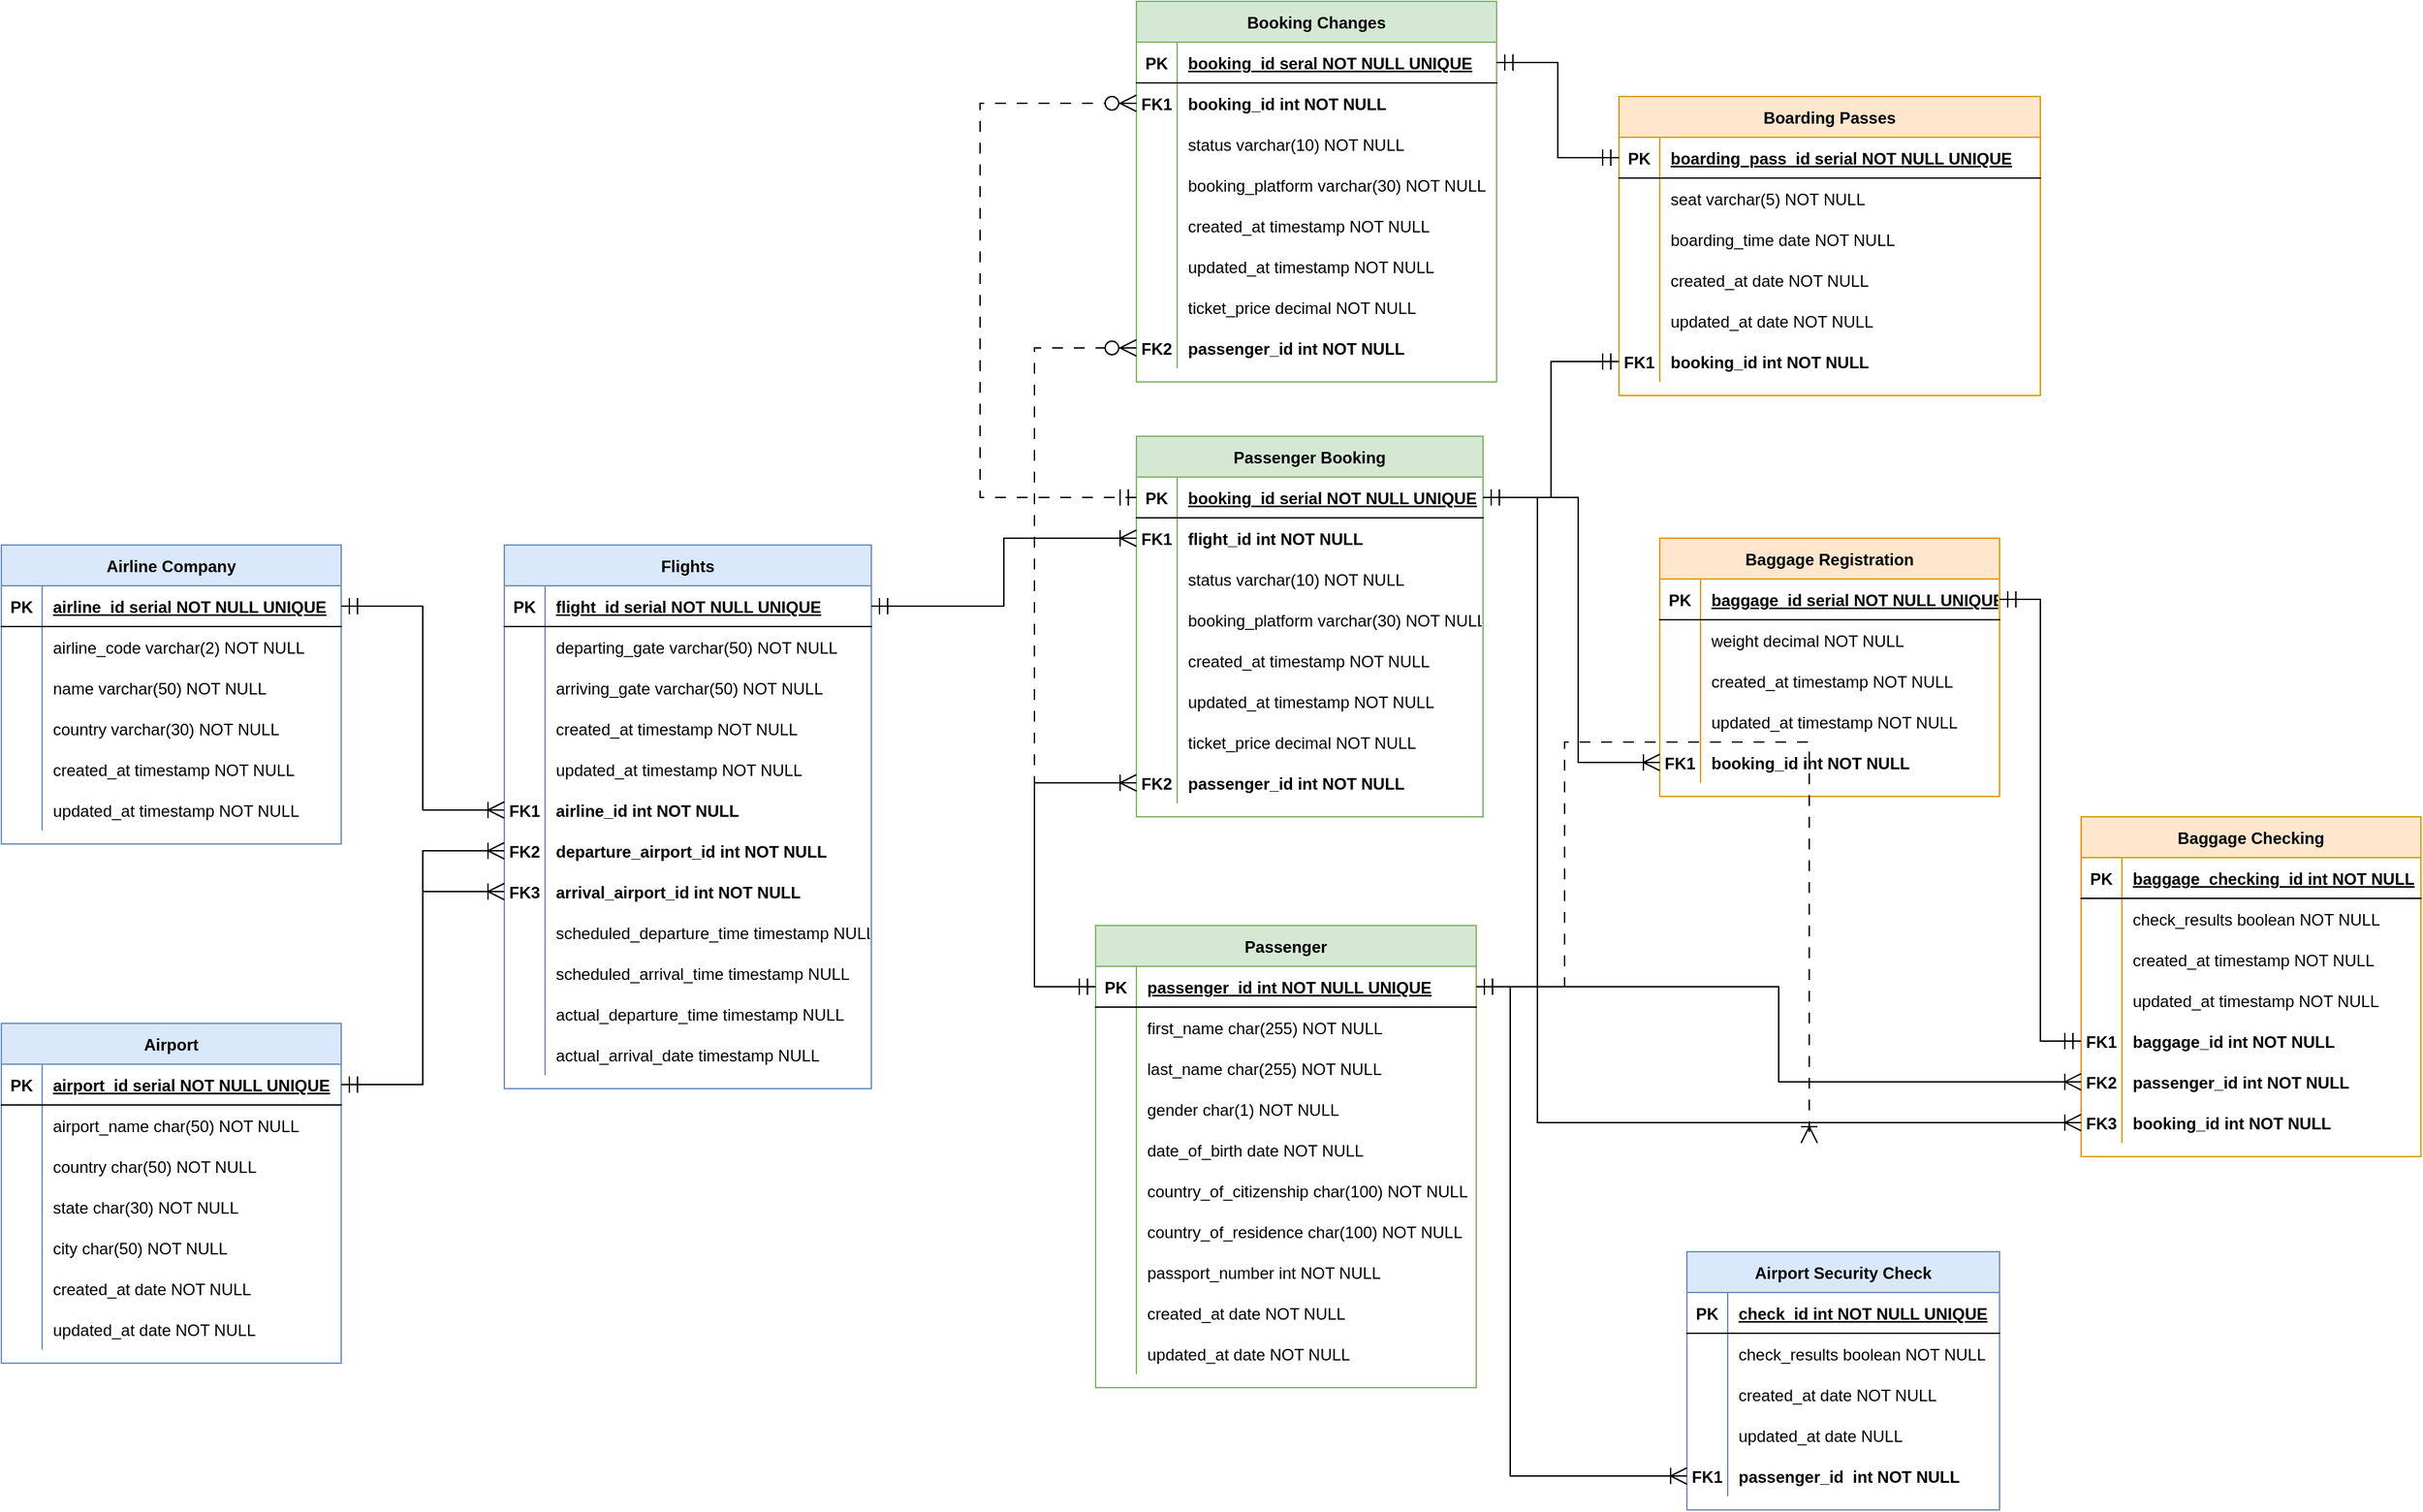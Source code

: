 <mxfile version="24.2.2" type="github">
  <diagram name="Page-1" id="9f46799a-70d6-7492-0946-bef42562c5a5">
    <mxGraphModel dx="1313" dy="816" grid="1" gridSize="10" guides="1" tooltips="1" connect="1" arrows="1" fold="1" page="1" pageScale="2" pageWidth="1100" pageHeight="850" background="none" math="0" shadow="0">
      <root>
        <mxCell id="0" />
        <mxCell id="1" parent="0" />
        <mxCell id="7SPpf7Z5be4IZ0P9TYkn-1" value="Flights" style="shape=table;startSize=30;container=1;collapsible=1;childLayout=tableLayout;fixedRows=1;rowLines=0;fontStyle=1;align=center;resizeLast=1;fillColor=#dae8fc;strokeColor=#6c8ebf;" vertex="1" parent="1">
          <mxGeometry x="560" y="695" width="270" height="400" as="geometry">
            <mxRectangle x="20" y="20" width="100" height="30" as="alternateBounds" />
          </mxGeometry>
        </mxCell>
        <mxCell id="7SPpf7Z5be4IZ0P9TYkn-2" value="" style="shape=partialRectangle;collapsible=0;dropTarget=0;pointerEvents=0;fillColor=none;points=[[0,0.5],[1,0.5]];portConstraint=eastwest;top=0;left=0;right=0;bottom=1;" vertex="1" parent="7SPpf7Z5be4IZ0P9TYkn-1">
          <mxGeometry y="30" width="270" height="30" as="geometry" />
        </mxCell>
        <mxCell id="7SPpf7Z5be4IZ0P9TYkn-3" value="PK" style="shape=partialRectangle;overflow=hidden;connectable=0;fillColor=none;top=0;left=0;bottom=0;right=0;fontStyle=1;" vertex="1" parent="7SPpf7Z5be4IZ0P9TYkn-2">
          <mxGeometry width="30" height="30" as="geometry">
            <mxRectangle width="30" height="30" as="alternateBounds" />
          </mxGeometry>
        </mxCell>
        <mxCell id="7SPpf7Z5be4IZ0P9TYkn-4" value="flight_id serial NOT NULL UNIQUE" style="shape=partialRectangle;overflow=hidden;connectable=0;fillColor=none;top=0;left=0;bottom=0;right=0;align=left;spacingLeft=6;fontStyle=5;" vertex="1" parent="7SPpf7Z5be4IZ0P9TYkn-2">
          <mxGeometry x="30" width="240" height="30" as="geometry">
            <mxRectangle width="240" height="30" as="alternateBounds" />
          </mxGeometry>
        </mxCell>
        <mxCell id="7SPpf7Z5be4IZ0P9TYkn-5" value="" style="shape=partialRectangle;collapsible=0;dropTarget=0;pointerEvents=0;fillColor=none;points=[[0,0.5],[1,0.5]];portConstraint=eastwest;top=0;left=0;right=0;bottom=0;" vertex="1" parent="7SPpf7Z5be4IZ0P9TYkn-1">
          <mxGeometry y="60" width="270" height="30" as="geometry" />
        </mxCell>
        <mxCell id="7SPpf7Z5be4IZ0P9TYkn-6" value="" style="shape=partialRectangle;overflow=hidden;connectable=0;fillColor=none;top=0;left=0;bottom=0;right=0;" vertex="1" parent="7SPpf7Z5be4IZ0P9TYkn-5">
          <mxGeometry width="30" height="30" as="geometry">
            <mxRectangle width="30" height="30" as="alternateBounds" />
          </mxGeometry>
        </mxCell>
        <mxCell id="7SPpf7Z5be4IZ0P9TYkn-7" value="departing_gate varchar(50) NOT NULL" style="shape=partialRectangle;overflow=hidden;connectable=0;fillColor=none;top=0;left=0;bottom=0;right=0;align=left;spacingLeft=6;" vertex="1" parent="7SPpf7Z5be4IZ0P9TYkn-5">
          <mxGeometry x="30" width="240" height="30" as="geometry">
            <mxRectangle width="240" height="30" as="alternateBounds" />
          </mxGeometry>
        </mxCell>
        <mxCell id="7SPpf7Z5be4IZ0P9TYkn-8" style="shape=partialRectangle;collapsible=0;dropTarget=0;pointerEvents=0;fillColor=none;points=[[0,0.5],[1,0.5]];portConstraint=eastwest;top=0;left=0;right=0;bottom=0;" vertex="1" parent="7SPpf7Z5be4IZ0P9TYkn-1">
          <mxGeometry y="90" width="270" height="30" as="geometry" />
        </mxCell>
        <mxCell id="7SPpf7Z5be4IZ0P9TYkn-9" style="shape=partialRectangle;overflow=hidden;connectable=0;fillColor=none;top=0;left=0;bottom=0;right=0;" vertex="1" parent="7SPpf7Z5be4IZ0P9TYkn-8">
          <mxGeometry width="30" height="30" as="geometry">
            <mxRectangle width="30" height="30" as="alternateBounds" />
          </mxGeometry>
        </mxCell>
        <mxCell id="7SPpf7Z5be4IZ0P9TYkn-10" value="arriving_gate varchar(50) NOT NULL" style="shape=partialRectangle;overflow=hidden;connectable=0;fillColor=none;top=0;left=0;bottom=0;right=0;align=left;spacingLeft=6;" vertex="1" parent="7SPpf7Z5be4IZ0P9TYkn-8">
          <mxGeometry x="30" width="240" height="30" as="geometry">
            <mxRectangle width="240" height="30" as="alternateBounds" />
          </mxGeometry>
        </mxCell>
        <mxCell id="7SPpf7Z5be4IZ0P9TYkn-11" style="shape=partialRectangle;collapsible=0;dropTarget=0;pointerEvents=0;fillColor=none;points=[[0,0.5],[1,0.5]];portConstraint=eastwest;top=0;left=0;right=0;bottom=0;" vertex="1" parent="7SPpf7Z5be4IZ0P9TYkn-1">
          <mxGeometry y="120" width="270" height="30" as="geometry" />
        </mxCell>
        <mxCell id="7SPpf7Z5be4IZ0P9TYkn-12" style="shape=partialRectangle;overflow=hidden;connectable=0;fillColor=none;top=0;left=0;bottom=0;right=0;" vertex="1" parent="7SPpf7Z5be4IZ0P9TYkn-11">
          <mxGeometry width="30" height="30" as="geometry">
            <mxRectangle width="30" height="30" as="alternateBounds" />
          </mxGeometry>
        </mxCell>
        <mxCell id="7SPpf7Z5be4IZ0P9TYkn-13" value="created_at timestamp NOT NULL" style="shape=partialRectangle;overflow=hidden;connectable=0;fillColor=none;top=0;left=0;bottom=0;right=0;align=left;spacingLeft=6;" vertex="1" parent="7SPpf7Z5be4IZ0P9TYkn-11">
          <mxGeometry x="30" width="240" height="30" as="geometry">
            <mxRectangle width="240" height="30" as="alternateBounds" />
          </mxGeometry>
        </mxCell>
        <mxCell id="7SPpf7Z5be4IZ0P9TYkn-14" style="shape=partialRectangle;collapsible=0;dropTarget=0;pointerEvents=0;fillColor=none;points=[[0,0.5],[1,0.5]];portConstraint=eastwest;top=0;left=0;right=0;bottom=0;" vertex="1" parent="7SPpf7Z5be4IZ0P9TYkn-1">
          <mxGeometry y="150" width="270" height="30" as="geometry" />
        </mxCell>
        <mxCell id="7SPpf7Z5be4IZ0P9TYkn-15" style="shape=partialRectangle;overflow=hidden;connectable=0;fillColor=none;top=0;left=0;bottom=0;right=0;" vertex="1" parent="7SPpf7Z5be4IZ0P9TYkn-14">
          <mxGeometry width="30" height="30" as="geometry">
            <mxRectangle width="30" height="30" as="alternateBounds" />
          </mxGeometry>
        </mxCell>
        <mxCell id="7SPpf7Z5be4IZ0P9TYkn-16" value="updated_at timestamp NOT NULL" style="shape=partialRectangle;overflow=hidden;connectable=0;fillColor=none;top=0;left=0;bottom=0;right=0;align=left;spacingLeft=6;" vertex="1" parent="7SPpf7Z5be4IZ0P9TYkn-14">
          <mxGeometry x="30" width="240" height="30" as="geometry">
            <mxRectangle width="240" height="30" as="alternateBounds" />
          </mxGeometry>
        </mxCell>
        <mxCell id="7SPpf7Z5be4IZ0P9TYkn-17" style="shape=partialRectangle;collapsible=0;dropTarget=0;pointerEvents=0;fillColor=none;points=[[0,0.5],[1,0.5]];portConstraint=eastwest;top=0;left=0;right=0;bottom=0;" vertex="1" parent="7SPpf7Z5be4IZ0P9TYkn-1">
          <mxGeometry y="180" width="270" height="30" as="geometry" />
        </mxCell>
        <mxCell id="7SPpf7Z5be4IZ0P9TYkn-18" value="FK1" style="shape=partialRectangle;overflow=hidden;connectable=0;fillColor=none;top=0;left=0;bottom=0;right=0;fontStyle=1" vertex="1" parent="7SPpf7Z5be4IZ0P9TYkn-17">
          <mxGeometry width="30" height="30" as="geometry">
            <mxRectangle width="30" height="30" as="alternateBounds" />
          </mxGeometry>
        </mxCell>
        <mxCell id="7SPpf7Z5be4IZ0P9TYkn-19" value="airline_id int NOT NULL" style="shape=partialRectangle;overflow=hidden;connectable=0;fillColor=none;top=0;left=0;bottom=0;right=0;align=left;spacingLeft=6;fontStyle=1" vertex="1" parent="7SPpf7Z5be4IZ0P9TYkn-17">
          <mxGeometry x="30" width="240" height="30" as="geometry">
            <mxRectangle width="240" height="30" as="alternateBounds" />
          </mxGeometry>
        </mxCell>
        <mxCell id="7SPpf7Z5be4IZ0P9TYkn-20" style="shape=partialRectangle;collapsible=0;dropTarget=0;pointerEvents=0;fillColor=none;points=[[0,0.5],[1,0.5]];portConstraint=eastwest;top=0;left=0;right=0;bottom=0;" vertex="1" parent="7SPpf7Z5be4IZ0P9TYkn-1">
          <mxGeometry y="210" width="270" height="30" as="geometry" />
        </mxCell>
        <mxCell id="7SPpf7Z5be4IZ0P9TYkn-21" value="FK2" style="shape=partialRectangle;overflow=hidden;connectable=0;fillColor=none;top=0;left=0;bottom=0;right=0;fontStyle=1" vertex="1" parent="7SPpf7Z5be4IZ0P9TYkn-20">
          <mxGeometry width="30" height="30" as="geometry">
            <mxRectangle width="30" height="30" as="alternateBounds" />
          </mxGeometry>
        </mxCell>
        <mxCell id="7SPpf7Z5be4IZ0P9TYkn-22" value="departure_airport_id int NOT NULL" style="shape=partialRectangle;overflow=hidden;connectable=0;fillColor=none;top=0;left=0;bottom=0;right=0;align=left;spacingLeft=6;fontStyle=1" vertex="1" parent="7SPpf7Z5be4IZ0P9TYkn-20">
          <mxGeometry x="30" width="240" height="30" as="geometry">
            <mxRectangle width="240" height="30" as="alternateBounds" />
          </mxGeometry>
        </mxCell>
        <mxCell id="7SPpf7Z5be4IZ0P9TYkn-23" style="shape=partialRectangle;collapsible=0;dropTarget=0;pointerEvents=0;fillColor=none;points=[[0,0.5],[1,0.5]];portConstraint=eastwest;top=0;left=0;right=0;bottom=0;" vertex="1" parent="7SPpf7Z5be4IZ0P9TYkn-1">
          <mxGeometry y="240" width="270" height="30" as="geometry" />
        </mxCell>
        <mxCell id="7SPpf7Z5be4IZ0P9TYkn-24" value="FK3" style="shape=partialRectangle;overflow=hidden;connectable=0;fillColor=none;top=0;left=0;bottom=0;right=0;fontStyle=1" vertex="1" parent="7SPpf7Z5be4IZ0P9TYkn-23">
          <mxGeometry width="30" height="30" as="geometry">
            <mxRectangle width="30" height="30" as="alternateBounds" />
          </mxGeometry>
        </mxCell>
        <mxCell id="7SPpf7Z5be4IZ0P9TYkn-25" value="arrival_airport_id int NOT NULL" style="shape=partialRectangle;overflow=hidden;connectable=0;fillColor=none;top=0;left=0;bottom=0;right=0;align=left;spacingLeft=6;fontStyle=1" vertex="1" parent="7SPpf7Z5be4IZ0P9TYkn-23">
          <mxGeometry x="30" width="240" height="30" as="geometry">
            <mxRectangle width="240" height="30" as="alternateBounds" />
          </mxGeometry>
        </mxCell>
        <mxCell id="7SPpf7Z5be4IZ0P9TYkn-26" style="shape=partialRectangle;collapsible=0;dropTarget=0;pointerEvents=0;fillColor=none;points=[[0,0.5],[1,0.5]];portConstraint=eastwest;top=0;left=0;right=0;bottom=0;" vertex="1" parent="7SPpf7Z5be4IZ0P9TYkn-1">
          <mxGeometry y="270" width="270" height="30" as="geometry" />
        </mxCell>
        <mxCell id="7SPpf7Z5be4IZ0P9TYkn-27" style="shape=partialRectangle;overflow=hidden;connectable=0;fillColor=none;top=0;left=0;bottom=0;right=0;" vertex="1" parent="7SPpf7Z5be4IZ0P9TYkn-26">
          <mxGeometry width="30" height="30" as="geometry">
            <mxRectangle width="30" height="30" as="alternateBounds" />
          </mxGeometry>
        </mxCell>
        <mxCell id="7SPpf7Z5be4IZ0P9TYkn-28" value="scheduled_departure_time timestamp NULL" style="shape=partialRectangle;overflow=hidden;connectable=0;fillColor=none;top=0;left=0;bottom=0;right=0;align=left;spacingLeft=6;" vertex="1" parent="7SPpf7Z5be4IZ0P9TYkn-26">
          <mxGeometry x="30" width="240" height="30" as="geometry">
            <mxRectangle width="240" height="30" as="alternateBounds" />
          </mxGeometry>
        </mxCell>
        <mxCell id="7SPpf7Z5be4IZ0P9TYkn-29" style="shape=partialRectangle;collapsible=0;dropTarget=0;pointerEvents=0;fillColor=none;points=[[0,0.5],[1,0.5]];portConstraint=eastwest;top=0;left=0;right=0;bottom=0;" vertex="1" parent="7SPpf7Z5be4IZ0P9TYkn-1">
          <mxGeometry y="300" width="270" height="30" as="geometry" />
        </mxCell>
        <mxCell id="7SPpf7Z5be4IZ0P9TYkn-30" style="shape=partialRectangle;overflow=hidden;connectable=0;fillColor=none;top=0;left=0;bottom=0;right=0;" vertex="1" parent="7SPpf7Z5be4IZ0P9TYkn-29">
          <mxGeometry width="30" height="30" as="geometry">
            <mxRectangle width="30" height="30" as="alternateBounds" />
          </mxGeometry>
        </mxCell>
        <mxCell id="7SPpf7Z5be4IZ0P9TYkn-31" value="scheduled_arrival_time timestamp NULL" style="shape=partialRectangle;overflow=hidden;connectable=0;fillColor=none;top=0;left=0;bottom=0;right=0;align=left;spacingLeft=6;" vertex="1" parent="7SPpf7Z5be4IZ0P9TYkn-29">
          <mxGeometry x="30" width="240" height="30" as="geometry">
            <mxRectangle width="240" height="30" as="alternateBounds" />
          </mxGeometry>
        </mxCell>
        <mxCell id="7SPpf7Z5be4IZ0P9TYkn-32" style="shape=partialRectangle;collapsible=0;dropTarget=0;pointerEvents=0;fillColor=none;points=[[0,0.5],[1,0.5]];portConstraint=eastwest;top=0;left=0;right=0;bottom=0;" vertex="1" parent="7SPpf7Z5be4IZ0P9TYkn-1">
          <mxGeometry y="330" width="270" height="30" as="geometry" />
        </mxCell>
        <mxCell id="7SPpf7Z5be4IZ0P9TYkn-33" style="shape=partialRectangle;overflow=hidden;connectable=0;fillColor=none;top=0;left=0;bottom=0;right=0;" vertex="1" parent="7SPpf7Z5be4IZ0P9TYkn-32">
          <mxGeometry width="30" height="30" as="geometry">
            <mxRectangle width="30" height="30" as="alternateBounds" />
          </mxGeometry>
        </mxCell>
        <mxCell id="7SPpf7Z5be4IZ0P9TYkn-34" value="actual_departure_time timestamp NULL" style="shape=partialRectangle;overflow=hidden;connectable=0;fillColor=none;top=0;left=0;bottom=0;right=0;align=left;spacingLeft=6;" vertex="1" parent="7SPpf7Z5be4IZ0P9TYkn-32">
          <mxGeometry x="30" width="240" height="30" as="geometry">
            <mxRectangle width="240" height="30" as="alternateBounds" />
          </mxGeometry>
        </mxCell>
        <mxCell id="7SPpf7Z5be4IZ0P9TYkn-35" style="shape=partialRectangle;collapsible=0;dropTarget=0;pointerEvents=0;fillColor=none;points=[[0,0.5],[1,0.5]];portConstraint=eastwest;top=0;left=0;right=0;bottom=0;" vertex="1" parent="7SPpf7Z5be4IZ0P9TYkn-1">
          <mxGeometry y="360" width="270" height="30" as="geometry" />
        </mxCell>
        <mxCell id="7SPpf7Z5be4IZ0P9TYkn-36" style="shape=partialRectangle;overflow=hidden;connectable=0;fillColor=none;top=0;left=0;bottom=0;right=0;" vertex="1" parent="7SPpf7Z5be4IZ0P9TYkn-35">
          <mxGeometry width="30" height="30" as="geometry">
            <mxRectangle width="30" height="30" as="alternateBounds" />
          </mxGeometry>
        </mxCell>
        <mxCell id="7SPpf7Z5be4IZ0P9TYkn-37" value="actual_arrival_date timestamp NULL" style="shape=partialRectangle;overflow=hidden;connectable=0;fillColor=none;top=0;left=0;bottom=0;right=0;align=left;spacingLeft=6;" vertex="1" parent="7SPpf7Z5be4IZ0P9TYkn-35">
          <mxGeometry x="30" width="240" height="30" as="geometry">
            <mxRectangle width="240" height="30" as="alternateBounds" />
          </mxGeometry>
        </mxCell>
        <mxCell id="7SPpf7Z5be4IZ0P9TYkn-38" value="Airline Company" style="shape=table;startSize=30;container=1;collapsible=1;childLayout=tableLayout;fixedRows=1;rowLines=0;fontStyle=1;align=center;resizeLast=1;fillColor=#dae8fc;strokeColor=#6c8ebf;" vertex="1" parent="1">
          <mxGeometry x="190" y="695" width="250" height="220" as="geometry">
            <mxRectangle x="20" y="20" width="100" height="30" as="alternateBounds" />
          </mxGeometry>
        </mxCell>
        <mxCell id="7SPpf7Z5be4IZ0P9TYkn-39" value="" style="shape=partialRectangle;collapsible=0;dropTarget=0;pointerEvents=0;fillColor=none;points=[[0,0.5],[1,0.5]];portConstraint=eastwest;top=0;left=0;right=0;bottom=1;" vertex="1" parent="7SPpf7Z5be4IZ0P9TYkn-38">
          <mxGeometry y="30" width="250" height="30" as="geometry" />
        </mxCell>
        <mxCell id="7SPpf7Z5be4IZ0P9TYkn-40" value="PK" style="shape=partialRectangle;overflow=hidden;connectable=0;fillColor=none;top=0;left=0;bottom=0;right=0;fontStyle=1;" vertex="1" parent="7SPpf7Z5be4IZ0P9TYkn-39">
          <mxGeometry width="30" height="30" as="geometry">
            <mxRectangle width="30" height="30" as="alternateBounds" />
          </mxGeometry>
        </mxCell>
        <mxCell id="7SPpf7Z5be4IZ0P9TYkn-41" value="airline_id serial NOT NULL UNIQUE" style="shape=partialRectangle;overflow=hidden;connectable=0;fillColor=none;top=0;left=0;bottom=0;right=0;align=left;spacingLeft=6;fontStyle=5;" vertex="1" parent="7SPpf7Z5be4IZ0P9TYkn-39">
          <mxGeometry x="30" width="220" height="30" as="geometry">
            <mxRectangle width="220" height="30" as="alternateBounds" />
          </mxGeometry>
        </mxCell>
        <mxCell id="7SPpf7Z5be4IZ0P9TYkn-42" value="" style="shape=partialRectangle;collapsible=0;dropTarget=0;pointerEvents=0;fillColor=none;points=[[0,0.5],[1,0.5]];portConstraint=eastwest;top=0;left=0;right=0;bottom=0;" vertex="1" parent="7SPpf7Z5be4IZ0P9TYkn-38">
          <mxGeometry y="60" width="250" height="30" as="geometry" />
        </mxCell>
        <mxCell id="7SPpf7Z5be4IZ0P9TYkn-43" value="" style="shape=partialRectangle;overflow=hidden;connectable=0;fillColor=none;top=0;left=0;bottom=0;right=0;" vertex="1" parent="7SPpf7Z5be4IZ0P9TYkn-42">
          <mxGeometry width="30" height="30" as="geometry">
            <mxRectangle width="30" height="30" as="alternateBounds" />
          </mxGeometry>
        </mxCell>
        <mxCell id="7SPpf7Z5be4IZ0P9TYkn-44" value="airline_code varchar(2) NOT NULL" style="shape=partialRectangle;overflow=hidden;connectable=0;fillColor=none;top=0;left=0;bottom=0;right=0;align=left;spacingLeft=6;" vertex="1" parent="7SPpf7Z5be4IZ0P9TYkn-42">
          <mxGeometry x="30" width="220" height="30" as="geometry">
            <mxRectangle width="220" height="30" as="alternateBounds" />
          </mxGeometry>
        </mxCell>
        <mxCell id="7SPpf7Z5be4IZ0P9TYkn-45" style="shape=partialRectangle;collapsible=0;dropTarget=0;pointerEvents=0;fillColor=none;points=[[0,0.5],[1,0.5]];portConstraint=eastwest;top=0;left=0;right=0;bottom=0;" vertex="1" parent="7SPpf7Z5be4IZ0P9TYkn-38">
          <mxGeometry y="90" width="250" height="30" as="geometry" />
        </mxCell>
        <mxCell id="7SPpf7Z5be4IZ0P9TYkn-46" style="shape=partialRectangle;overflow=hidden;connectable=0;fillColor=none;top=0;left=0;bottom=0;right=0;" vertex="1" parent="7SPpf7Z5be4IZ0P9TYkn-45">
          <mxGeometry width="30" height="30" as="geometry">
            <mxRectangle width="30" height="30" as="alternateBounds" />
          </mxGeometry>
        </mxCell>
        <mxCell id="7SPpf7Z5be4IZ0P9TYkn-47" value="name varchar(50) NOT NULL" style="shape=partialRectangle;overflow=hidden;connectable=0;fillColor=none;top=0;left=0;bottom=0;right=0;align=left;spacingLeft=6;" vertex="1" parent="7SPpf7Z5be4IZ0P9TYkn-45">
          <mxGeometry x="30" width="220" height="30" as="geometry">
            <mxRectangle width="220" height="30" as="alternateBounds" />
          </mxGeometry>
        </mxCell>
        <mxCell id="7SPpf7Z5be4IZ0P9TYkn-48" style="shape=partialRectangle;collapsible=0;dropTarget=0;pointerEvents=0;fillColor=none;points=[[0,0.5],[1,0.5]];portConstraint=eastwest;top=0;left=0;right=0;bottom=0;" vertex="1" parent="7SPpf7Z5be4IZ0P9TYkn-38">
          <mxGeometry y="120" width="250" height="30" as="geometry" />
        </mxCell>
        <mxCell id="7SPpf7Z5be4IZ0P9TYkn-49" style="shape=partialRectangle;overflow=hidden;connectable=0;fillColor=none;top=0;left=0;bottom=0;right=0;" vertex="1" parent="7SPpf7Z5be4IZ0P9TYkn-48">
          <mxGeometry width="30" height="30" as="geometry">
            <mxRectangle width="30" height="30" as="alternateBounds" />
          </mxGeometry>
        </mxCell>
        <mxCell id="7SPpf7Z5be4IZ0P9TYkn-50" value="country varchar(30) NOT NULL" style="shape=partialRectangle;overflow=hidden;connectable=0;fillColor=none;top=0;left=0;bottom=0;right=0;align=left;spacingLeft=6;" vertex="1" parent="7SPpf7Z5be4IZ0P9TYkn-48">
          <mxGeometry x="30" width="220" height="30" as="geometry">
            <mxRectangle width="220" height="30" as="alternateBounds" />
          </mxGeometry>
        </mxCell>
        <mxCell id="7SPpf7Z5be4IZ0P9TYkn-51" style="shape=partialRectangle;collapsible=0;dropTarget=0;pointerEvents=0;fillColor=none;points=[[0,0.5],[1,0.5]];portConstraint=eastwest;top=0;left=0;right=0;bottom=0;" vertex="1" parent="7SPpf7Z5be4IZ0P9TYkn-38">
          <mxGeometry y="150" width="250" height="30" as="geometry" />
        </mxCell>
        <mxCell id="7SPpf7Z5be4IZ0P9TYkn-52" style="shape=partialRectangle;overflow=hidden;connectable=0;fillColor=none;top=0;left=0;bottom=0;right=0;" vertex="1" parent="7SPpf7Z5be4IZ0P9TYkn-51">
          <mxGeometry width="30" height="30" as="geometry">
            <mxRectangle width="30" height="30" as="alternateBounds" />
          </mxGeometry>
        </mxCell>
        <mxCell id="7SPpf7Z5be4IZ0P9TYkn-53" value="created_at timestamp NOT NULL" style="shape=partialRectangle;overflow=hidden;connectable=0;fillColor=none;top=0;left=0;bottom=0;right=0;align=left;spacingLeft=6;" vertex="1" parent="7SPpf7Z5be4IZ0P9TYkn-51">
          <mxGeometry x="30" width="220" height="30" as="geometry">
            <mxRectangle width="220" height="30" as="alternateBounds" />
          </mxGeometry>
        </mxCell>
        <mxCell id="7SPpf7Z5be4IZ0P9TYkn-54" style="shape=partialRectangle;collapsible=0;dropTarget=0;pointerEvents=0;fillColor=none;points=[[0,0.5],[1,0.5]];portConstraint=eastwest;top=0;left=0;right=0;bottom=0;" vertex="1" parent="7SPpf7Z5be4IZ0P9TYkn-38">
          <mxGeometry y="180" width="250" height="30" as="geometry" />
        </mxCell>
        <mxCell id="7SPpf7Z5be4IZ0P9TYkn-55" style="shape=partialRectangle;overflow=hidden;connectable=0;fillColor=none;top=0;left=0;bottom=0;right=0;" vertex="1" parent="7SPpf7Z5be4IZ0P9TYkn-54">
          <mxGeometry width="30" height="30" as="geometry">
            <mxRectangle width="30" height="30" as="alternateBounds" />
          </mxGeometry>
        </mxCell>
        <mxCell id="7SPpf7Z5be4IZ0P9TYkn-56" value="updated_at timestamp NOT NULL" style="shape=partialRectangle;overflow=hidden;connectable=0;fillColor=none;top=0;left=0;bottom=0;right=0;align=left;spacingLeft=6;" vertex="1" parent="7SPpf7Z5be4IZ0P9TYkn-54">
          <mxGeometry x="30" width="220" height="30" as="geometry">
            <mxRectangle width="220" height="30" as="alternateBounds" />
          </mxGeometry>
        </mxCell>
        <mxCell id="7SPpf7Z5be4IZ0P9TYkn-57" value="Airport" style="shape=table;startSize=30;container=1;collapsible=1;childLayout=tableLayout;fixedRows=1;rowLines=0;fontStyle=1;align=center;resizeLast=1;fillColor=#dae8fc;strokeColor=#6c8ebf;" vertex="1" parent="1">
          <mxGeometry x="190" y="1047" width="250" height="250" as="geometry">
            <mxRectangle x="20" y="20" width="100" height="30" as="alternateBounds" />
          </mxGeometry>
        </mxCell>
        <mxCell id="7SPpf7Z5be4IZ0P9TYkn-58" value="" style="shape=partialRectangle;collapsible=0;dropTarget=0;pointerEvents=0;fillColor=none;points=[[0,0.5],[1,0.5]];portConstraint=eastwest;top=0;left=0;right=0;bottom=1;" vertex="1" parent="7SPpf7Z5be4IZ0P9TYkn-57">
          <mxGeometry y="30" width="250" height="30" as="geometry" />
        </mxCell>
        <mxCell id="7SPpf7Z5be4IZ0P9TYkn-59" value="PK" style="shape=partialRectangle;overflow=hidden;connectable=0;fillColor=none;top=0;left=0;bottom=0;right=0;fontStyle=1;" vertex="1" parent="7SPpf7Z5be4IZ0P9TYkn-58">
          <mxGeometry width="30" height="30" as="geometry">
            <mxRectangle width="30" height="30" as="alternateBounds" />
          </mxGeometry>
        </mxCell>
        <mxCell id="7SPpf7Z5be4IZ0P9TYkn-60" value="airport_id serial NOT NULL UNIQUE" style="shape=partialRectangle;overflow=hidden;connectable=0;fillColor=none;top=0;left=0;bottom=0;right=0;align=left;spacingLeft=6;fontStyle=5;" vertex="1" parent="7SPpf7Z5be4IZ0P9TYkn-58">
          <mxGeometry x="30" width="220" height="30" as="geometry">
            <mxRectangle width="220" height="30" as="alternateBounds" />
          </mxGeometry>
        </mxCell>
        <mxCell id="7SPpf7Z5be4IZ0P9TYkn-61" value="" style="shape=partialRectangle;collapsible=0;dropTarget=0;pointerEvents=0;fillColor=none;points=[[0,0.5],[1,0.5]];portConstraint=eastwest;top=0;left=0;right=0;bottom=0;" vertex="1" parent="7SPpf7Z5be4IZ0P9TYkn-57">
          <mxGeometry y="60" width="250" height="30" as="geometry" />
        </mxCell>
        <mxCell id="7SPpf7Z5be4IZ0P9TYkn-62" value="" style="shape=partialRectangle;overflow=hidden;connectable=0;fillColor=none;top=0;left=0;bottom=0;right=0;" vertex="1" parent="7SPpf7Z5be4IZ0P9TYkn-61">
          <mxGeometry width="30" height="30" as="geometry">
            <mxRectangle width="30" height="30" as="alternateBounds" />
          </mxGeometry>
        </mxCell>
        <mxCell id="7SPpf7Z5be4IZ0P9TYkn-63" value="airport_name char(50) NOT NULL" style="shape=partialRectangle;overflow=hidden;connectable=0;fillColor=none;top=0;left=0;bottom=0;right=0;align=left;spacingLeft=6;" vertex="1" parent="7SPpf7Z5be4IZ0P9TYkn-61">
          <mxGeometry x="30" width="220" height="30" as="geometry">
            <mxRectangle width="220" height="30" as="alternateBounds" />
          </mxGeometry>
        </mxCell>
        <mxCell id="7SPpf7Z5be4IZ0P9TYkn-64" style="shape=partialRectangle;collapsible=0;dropTarget=0;pointerEvents=0;fillColor=none;points=[[0,0.5],[1,0.5]];portConstraint=eastwest;top=0;left=0;right=0;bottom=0;" vertex="1" parent="7SPpf7Z5be4IZ0P9TYkn-57">
          <mxGeometry y="90" width="250" height="30" as="geometry" />
        </mxCell>
        <mxCell id="7SPpf7Z5be4IZ0P9TYkn-65" style="shape=partialRectangle;overflow=hidden;connectable=0;fillColor=none;top=0;left=0;bottom=0;right=0;" vertex="1" parent="7SPpf7Z5be4IZ0P9TYkn-64">
          <mxGeometry width="30" height="30" as="geometry">
            <mxRectangle width="30" height="30" as="alternateBounds" />
          </mxGeometry>
        </mxCell>
        <mxCell id="7SPpf7Z5be4IZ0P9TYkn-66" value="country char(50) NOT NULL" style="shape=partialRectangle;overflow=hidden;connectable=0;fillColor=none;top=0;left=0;bottom=0;right=0;align=left;spacingLeft=6;" vertex="1" parent="7SPpf7Z5be4IZ0P9TYkn-64">
          <mxGeometry x="30" width="220" height="30" as="geometry">
            <mxRectangle width="220" height="30" as="alternateBounds" />
          </mxGeometry>
        </mxCell>
        <mxCell id="7SPpf7Z5be4IZ0P9TYkn-67" style="shape=partialRectangle;collapsible=0;dropTarget=0;pointerEvents=0;fillColor=none;points=[[0,0.5],[1,0.5]];portConstraint=eastwest;top=0;left=0;right=0;bottom=0;" vertex="1" parent="7SPpf7Z5be4IZ0P9TYkn-57">
          <mxGeometry y="120" width="250" height="30" as="geometry" />
        </mxCell>
        <mxCell id="7SPpf7Z5be4IZ0P9TYkn-68" style="shape=partialRectangle;overflow=hidden;connectable=0;fillColor=none;top=0;left=0;bottom=0;right=0;" vertex="1" parent="7SPpf7Z5be4IZ0P9TYkn-67">
          <mxGeometry width="30" height="30" as="geometry">
            <mxRectangle width="30" height="30" as="alternateBounds" />
          </mxGeometry>
        </mxCell>
        <mxCell id="7SPpf7Z5be4IZ0P9TYkn-69" value="state char(30) NOT NULL" style="shape=partialRectangle;overflow=hidden;connectable=0;fillColor=none;top=0;left=0;bottom=0;right=0;align=left;spacingLeft=6;" vertex="1" parent="7SPpf7Z5be4IZ0P9TYkn-67">
          <mxGeometry x="30" width="220" height="30" as="geometry">
            <mxRectangle width="220" height="30" as="alternateBounds" />
          </mxGeometry>
        </mxCell>
        <mxCell id="7SPpf7Z5be4IZ0P9TYkn-70" style="shape=partialRectangle;collapsible=0;dropTarget=0;pointerEvents=0;fillColor=none;points=[[0,0.5],[1,0.5]];portConstraint=eastwest;top=0;left=0;right=0;bottom=0;" vertex="1" parent="7SPpf7Z5be4IZ0P9TYkn-57">
          <mxGeometry y="150" width="250" height="30" as="geometry" />
        </mxCell>
        <mxCell id="7SPpf7Z5be4IZ0P9TYkn-71" style="shape=partialRectangle;overflow=hidden;connectable=0;fillColor=none;top=0;left=0;bottom=0;right=0;" vertex="1" parent="7SPpf7Z5be4IZ0P9TYkn-70">
          <mxGeometry width="30" height="30" as="geometry">
            <mxRectangle width="30" height="30" as="alternateBounds" />
          </mxGeometry>
        </mxCell>
        <mxCell id="7SPpf7Z5be4IZ0P9TYkn-72" value="city char(50) NOT NULL" style="shape=partialRectangle;overflow=hidden;connectable=0;fillColor=none;top=0;left=0;bottom=0;right=0;align=left;spacingLeft=6;" vertex="1" parent="7SPpf7Z5be4IZ0P9TYkn-70">
          <mxGeometry x="30" width="220" height="30" as="geometry">
            <mxRectangle width="220" height="30" as="alternateBounds" />
          </mxGeometry>
        </mxCell>
        <mxCell id="7SPpf7Z5be4IZ0P9TYkn-73" style="shape=partialRectangle;collapsible=0;dropTarget=0;pointerEvents=0;fillColor=none;points=[[0,0.5],[1,0.5]];portConstraint=eastwest;top=0;left=0;right=0;bottom=0;" vertex="1" parent="7SPpf7Z5be4IZ0P9TYkn-57">
          <mxGeometry y="180" width="250" height="30" as="geometry" />
        </mxCell>
        <mxCell id="7SPpf7Z5be4IZ0P9TYkn-74" style="shape=partialRectangle;overflow=hidden;connectable=0;fillColor=none;top=0;left=0;bottom=0;right=0;" vertex="1" parent="7SPpf7Z5be4IZ0P9TYkn-73">
          <mxGeometry width="30" height="30" as="geometry">
            <mxRectangle width="30" height="30" as="alternateBounds" />
          </mxGeometry>
        </mxCell>
        <mxCell id="7SPpf7Z5be4IZ0P9TYkn-75" value="created_at date NOT NULL" style="shape=partialRectangle;overflow=hidden;connectable=0;fillColor=none;top=0;left=0;bottom=0;right=0;align=left;spacingLeft=6;" vertex="1" parent="7SPpf7Z5be4IZ0P9TYkn-73">
          <mxGeometry x="30" width="220" height="30" as="geometry">
            <mxRectangle width="220" height="30" as="alternateBounds" />
          </mxGeometry>
        </mxCell>
        <mxCell id="7SPpf7Z5be4IZ0P9TYkn-76" style="shape=partialRectangle;collapsible=0;dropTarget=0;pointerEvents=0;fillColor=none;points=[[0,0.5],[1,0.5]];portConstraint=eastwest;top=0;left=0;right=0;bottom=0;" vertex="1" parent="7SPpf7Z5be4IZ0P9TYkn-57">
          <mxGeometry y="210" width="250" height="30" as="geometry" />
        </mxCell>
        <mxCell id="7SPpf7Z5be4IZ0P9TYkn-77" style="shape=partialRectangle;overflow=hidden;connectable=0;fillColor=none;top=0;left=0;bottom=0;right=0;" vertex="1" parent="7SPpf7Z5be4IZ0P9TYkn-76">
          <mxGeometry width="30" height="30" as="geometry">
            <mxRectangle width="30" height="30" as="alternateBounds" />
          </mxGeometry>
        </mxCell>
        <mxCell id="7SPpf7Z5be4IZ0P9TYkn-78" value="updated_at date NOT NULL" style="shape=partialRectangle;overflow=hidden;connectable=0;fillColor=none;top=0;left=0;bottom=0;right=0;align=left;spacingLeft=6;" vertex="1" parent="7SPpf7Z5be4IZ0P9TYkn-76">
          <mxGeometry x="30" width="220" height="30" as="geometry">
            <mxRectangle width="220" height="30" as="alternateBounds" />
          </mxGeometry>
        </mxCell>
        <mxCell id="7SPpf7Z5be4IZ0P9TYkn-79" value="" style="edgeStyle=elbowEdgeStyle;fontSize=12;html=1;endArrow=ERoneToMany;startArrow=ERmandOne;rounded=0;endSize=10;startSize=10;" edge="1" parent="1" source="7SPpf7Z5be4IZ0P9TYkn-39" target="7SPpf7Z5be4IZ0P9TYkn-17">
          <mxGeometry width="100" height="100" relative="1" as="geometry">
            <mxPoint x="390" y="1035" as="sourcePoint" />
            <mxPoint x="490" y="935" as="targetPoint" />
          </mxGeometry>
        </mxCell>
        <mxCell id="7SPpf7Z5be4IZ0P9TYkn-80" value="" style="edgeStyle=elbowEdgeStyle;fontSize=12;html=1;endArrow=ERoneToMany;startArrow=ERmandOne;rounded=0;exitX=1;exitY=0.5;exitDx=0;exitDy=0;endSize=10;startSize=10;" edge="1" parent="1" source="7SPpf7Z5be4IZ0P9TYkn-58" target="7SPpf7Z5be4IZ0P9TYkn-20">
          <mxGeometry width="100" height="100" relative="1" as="geometry">
            <mxPoint x="490" y="1105" as="sourcePoint" />
            <mxPoint x="630" y="1255" as="targetPoint" />
          </mxGeometry>
        </mxCell>
        <mxCell id="7SPpf7Z5be4IZ0P9TYkn-81" value="" style="edgeStyle=elbowEdgeStyle;fontSize=12;html=1;endArrow=ERoneToMany;startArrow=ERmandOne;rounded=0;exitX=1;exitY=0.5;exitDx=0;exitDy=0;endSize=10;startSize=10;" edge="1" parent="1" source="7SPpf7Z5be4IZ0P9TYkn-58" target="7SPpf7Z5be4IZ0P9TYkn-23">
          <mxGeometry width="100" height="100" relative="1" as="geometry">
            <mxPoint x="430" y="1102" as="sourcePoint" />
            <mxPoint x="570" y="930" as="targetPoint" />
          </mxGeometry>
        </mxCell>
        <mxCell id="7SPpf7Z5be4IZ0P9TYkn-82" value="Passenger Booking" style="shape=table;startSize=30;container=1;collapsible=1;childLayout=tableLayout;fixedRows=1;rowLines=0;fontStyle=1;align=center;resizeLast=1;fillColor=#d5e8d4;strokeColor=#82b366;" vertex="1" parent="1">
          <mxGeometry x="1025" y="615" width="255" height="280" as="geometry" />
        </mxCell>
        <mxCell id="7SPpf7Z5be4IZ0P9TYkn-83" value="" style="shape=partialRectangle;collapsible=0;dropTarget=0;pointerEvents=0;fillColor=none;points=[[0,0.5],[1,0.5]];portConstraint=eastwest;top=0;left=0;right=0;bottom=1;" vertex="1" parent="7SPpf7Z5be4IZ0P9TYkn-82">
          <mxGeometry y="30" width="255" height="30" as="geometry" />
        </mxCell>
        <mxCell id="7SPpf7Z5be4IZ0P9TYkn-84" value="PK" style="shape=partialRectangle;overflow=hidden;connectable=0;fillColor=none;top=0;left=0;bottom=0;right=0;fontStyle=1;" vertex="1" parent="7SPpf7Z5be4IZ0P9TYkn-83">
          <mxGeometry width="30" height="30" as="geometry">
            <mxRectangle width="30" height="30" as="alternateBounds" />
          </mxGeometry>
        </mxCell>
        <mxCell id="7SPpf7Z5be4IZ0P9TYkn-85" value="booking_id serial NOT NULL UNIQUE" style="shape=partialRectangle;overflow=hidden;connectable=0;fillColor=none;top=0;left=0;bottom=0;right=0;align=left;spacingLeft=6;fontStyle=5;" vertex="1" parent="7SPpf7Z5be4IZ0P9TYkn-83">
          <mxGeometry x="30" width="225" height="30" as="geometry">
            <mxRectangle width="225" height="30" as="alternateBounds" />
          </mxGeometry>
        </mxCell>
        <mxCell id="7SPpf7Z5be4IZ0P9TYkn-86" value="" style="shape=partialRectangle;collapsible=0;dropTarget=0;pointerEvents=0;fillColor=none;points=[[0,0.5],[1,0.5]];portConstraint=eastwest;top=0;left=0;right=0;bottom=0;" vertex="1" parent="7SPpf7Z5be4IZ0P9TYkn-82">
          <mxGeometry y="60" width="255" height="30" as="geometry" />
        </mxCell>
        <mxCell id="7SPpf7Z5be4IZ0P9TYkn-87" value="FK1" style="shape=partialRectangle;overflow=hidden;connectable=0;fillColor=none;top=0;left=0;bottom=0;right=0;fontStyle=1" vertex="1" parent="7SPpf7Z5be4IZ0P9TYkn-86">
          <mxGeometry width="30" height="30" as="geometry">
            <mxRectangle width="30" height="30" as="alternateBounds" />
          </mxGeometry>
        </mxCell>
        <mxCell id="7SPpf7Z5be4IZ0P9TYkn-88" value="flight_id int NOT NULL" style="shape=partialRectangle;overflow=hidden;connectable=0;fillColor=none;top=0;left=0;bottom=0;right=0;align=left;spacingLeft=6;fontStyle=1" vertex="1" parent="7SPpf7Z5be4IZ0P9TYkn-86">
          <mxGeometry x="30" width="225" height="30" as="geometry">
            <mxRectangle width="225" height="30" as="alternateBounds" />
          </mxGeometry>
        </mxCell>
        <mxCell id="7SPpf7Z5be4IZ0P9TYkn-89" value="" style="shape=partialRectangle;collapsible=0;dropTarget=0;pointerEvents=0;fillColor=none;points=[[0,0.5],[1,0.5]];portConstraint=eastwest;top=0;left=0;right=0;bottom=0;" vertex="1" parent="7SPpf7Z5be4IZ0P9TYkn-82">
          <mxGeometry y="90" width="255" height="30" as="geometry" />
        </mxCell>
        <mxCell id="7SPpf7Z5be4IZ0P9TYkn-90" value="" style="shape=partialRectangle;overflow=hidden;connectable=0;fillColor=none;top=0;left=0;bottom=0;right=0;" vertex="1" parent="7SPpf7Z5be4IZ0P9TYkn-89">
          <mxGeometry width="30" height="30" as="geometry">
            <mxRectangle width="30" height="30" as="alternateBounds" />
          </mxGeometry>
        </mxCell>
        <mxCell id="7SPpf7Z5be4IZ0P9TYkn-91" value="status varchar(10) NOT NULL" style="shape=partialRectangle;overflow=hidden;connectable=0;fillColor=none;top=0;left=0;bottom=0;right=0;align=left;spacingLeft=6;" vertex="1" parent="7SPpf7Z5be4IZ0P9TYkn-89">
          <mxGeometry x="30" width="225" height="30" as="geometry">
            <mxRectangle width="225" height="30" as="alternateBounds" />
          </mxGeometry>
        </mxCell>
        <mxCell id="7SPpf7Z5be4IZ0P9TYkn-92" style="shape=partialRectangle;collapsible=0;dropTarget=0;pointerEvents=0;fillColor=none;points=[[0,0.5],[1,0.5]];portConstraint=eastwest;top=0;left=0;right=0;bottom=0;" vertex="1" parent="7SPpf7Z5be4IZ0P9TYkn-82">
          <mxGeometry y="120" width="255" height="30" as="geometry" />
        </mxCell>
        <mxCell id="7SPpf7Z5be4IZ0P9TYkn-93" style="shape=partialRectangle;overflow=hidden;connectable=0;fillColor=none;top=0;left=0;bottom=0;right=0;" vertex="1" parent="7SPpf7Z5be4IZ0P9TYkn-92">
          <mxGeometry width="30" height="30" as="geometry">
            <mxRectangle width="30" height="30" as="alternateBounds" />
          </mxGeometry>
        </mxCell>
        <mxCell id="7SPpf7Z5be4IZ0P9TYkn-94" value="booking_platform varchar(30) NOT NULL" style="shape=partialRectangle;overflow=hidden;connectable=0;fillColor=none;top=0;left=0;bottom=0;right=0;align=left;spacingLeft=6;" vertex="1" parent="7SPpf7Z5be4IZ0P9TYkn-92">
          <mxGeometry x="30" width="225" height="30" as="geometry">
            <mxRectangle width="225" height="30" as="alternateBounds" />
          </mxGeometry>
        </mxCell>
        <mxCell id="7SPpf7Z5be4IZ0P9TYkn-95" style="shape=partialRectangle;collapsible=0;dropTarget=0;pointerEvents=0;fillColor=none;points=[[0,0.5],[1,0.5]];portConstraint=eastwest;top=0;left=0;right=0;bottom=0;" vertex="1" parent="7SPpf7Z5be4IZ0P9TYkn-82">
          <mxGeometry y="150" width="255" height="30" as="geometry" />
        </mxCell>
        <mxCell id="7SPpf7Z5be4IZ0P9TYkn-96" style="shape=partialRectangle;overflow=hidden;connectable=0;fillColor=none;top=0;left=0;bottom=0;right=0;" vertex="1" parent="7SPpf7Z5be4IZ0P9TYkn-95">
          <mxGeometry width="30" height="30" as="geometry">
            <mxRectangle width="30" height="30" as="alternateBounds" />
          </mxGeometry>
        </mxCell>
        <mxCell id="7SPpf7Z5be4IZ0P9TYkn-97" value="created_at timestamp NOT NULL" style="shape=partialRectangle;overflow=hidden;connectable=0;fillColor=none;top=0;left=0;bottom=0;right=0;align=left;spacingLeft=6;" vertex="1" parent="7SPpf7Z5be4IZ0P9TYkn-95">
          <mxGeometry x="30" width="225" height="30" as="geometry">
            <mxRectangle width="225" height="30" as="alternateBounds" />
          </mxGeometry>
        </mxCell>
        <mxCell id="7SPpf7Z5be4IZ0P9TYkn-98" style="shape=partialRectangle;collapsible=0;dropTarget=0;pointerEvents=0;fillColor=none;points=[[0,0.5],[1,0.5]];portConstraint=eastwest;top=0;left=0;right=0;bottom=0;" vertex="1" parent="7SPpf7Z5be4IZ0P9TYkn-82">
          <mxGeometry y="180" width="255" height="30" as="geometry" />
        </mxCell>
        <mxCell id="7SPpf7Z5be4IZ0P9TYkn-99" style="shape=partialRectangle;overflow=hidden;connectable=0;fillColor=none;top=0;left=0;bottom=0;right=0;" vertex="1" parent="7SPpf7Z5be4IZ0P9TYkn-98">
          <mxGeometry width="30" height="30" as="geometry">
            <mxRectangle width="30" height="30" as="alternateBounds" />
          </mxGeometry>
        </mxCell>
        <mxCell id="7SPpf7Z5be4IZ0P9TYkn-100" value="updated_at timestamp NOT NULL" style="shape=partialRectangle;overflow=hidden;connectable=0;fillColor=none;top=0;left=0;bottom=0;right=0;align=left;spacingLeft=6;" vertex="1" parent="7SPpf7Z5be4IZ0P9TYkn-98">
          <mxGeometry x="30" width="225" height="30" as="geometry">
            <mxRectangle width="225" height="30" as="alternateBounds" />
          </mxGeometry>
        </mxCell>
        <mxCell id="7SPpf7Z5be4IZ0P9TYkn-101" style="shape=partialRectangle;collapsible=0;dropTarget=0;pointerEvents=0;fillColor=none;points=[[0,0.5],[1,0.5]];portConstraint=eastwest;top=0;left=0;right=0;bottom=0;" vertex="1" parent="7SPpf7Z5be4IZ0P9TYkn-82">
          <mxGeometry y="210" width="255" height="30" as="geometry" />
        </mxCell>
        <mxCell id="7SPpf7Z5be4IZ0P9TYkn-102" style="shape=partialRectangle;overflow=hidden;connectable=0;fillColor=none;top=0;left=0;bottom=0;right=0;" vertex="1" parent="7SPpf7Z5be4IZ0P9TYkn-101">
          <mxGeometry width="30" height="30" as="geometry">
            <mxRectangle width="30" height="30" as="alternateBounds" />
          </mxGeometry>
        </mxCell>
        <mxCell id="7SPpf7Z5be4IZ0P9TYkn-103" value="ticket_price decimal NOT NULL" style="shape=partialRectangle;overflow=hidden;connectable=0;fillColor=none;top=0;left=0;bottom=0;right=0;align=left;spacingLeft=6;" vertex="1" parent="7SPpf7Z5be4IZ0P9TYkn-101">
          <mxGeometry x="30" width="225" height="30" as="geometry">
            <mxRectangle width="225" height="30" as="alternateBounds" />
          </mxGeometry>
        </mxCell>
        <mxCell id="7SPpf7Z5be4IZ0P9TYkn-104" style="shape=partialRectangle;collapsible=0;dropTarget=0;pointerEvents=0;fillColor=none;points=[[0,0.5],[1,0.5]];portConstraint=eastwest;top=0;left=0;right=0;bottom=0;" vertex="1" parent="7SPpf7Z5be4IZ0P9TYkn-82">
          <mxGeometry y="240" width="255" height="30" as="geometry" />
        </mxCell>
        <mxCell id="7SPpf7Z5be4IZ0P9TYkn-105" value="FK2" style="shape=partialRectangle;overflow=hidden;connectable=0;fillColor=none;top=0;left=0;bottom=0;right=0;fontStyle=1" vertex="1" parent="7SPpf7Z5be4IZ0P9TYkn-104">
          <mxGeometry width="30" height="30" as="geometry">
            <mxRectangle width="30" height="30" as="alternateBounds" />
          </mxGeometry>
        </mxCell>
        <mxCell id="7SPpf7Z5be4IZ0P9TYkn-106" value="passenger_id int NOT NULL" style="shape=partialRectangle;overflow=hidden;connectable=0;fillColor=none;top=0;left=0;bottom=0;right=0;align=left;spacingLeft=6;fontStyle=1" vertex="1" parent="7SPpf7Z5be4IZ0P9TYkn-104">
          <mxGeometry x="30" width="225" height="30" as="geometry">
            <mxRectangle width="225" height="30" as="alternateBounds" />
          </mxGeometry>
        </mxCell>
        <mxCell id="7SPpf7Z5be4IZ0P9TYkn-107" value="" style="edgeStyle=orthogonalEdgeStyle;fontSize=12;html=1;endArrow=ERoneToMany;startArrow=ERmandOne;rounded=0;exitX=1;exitY=0.5;exitDx=0;exitDy=0;entryX=0;entryY=0.5;entryDx=0;entryDy=0;endSize=10;startSize=10;" edge="1" parent="1" source="7SPpf7Z5be4IZ0P9TYkn-2" target="7SPpf7Z5be4IZ0P9TYkn-86">
          <mxGeometry width="100" height="100" relative="1" as="geometry">
            <mxPoint x="920" y="885" as="sourcePoint" />
            <mxPoint x="1060" y="1035" as="targetPoint" />
          </mxGeometry>
        </mxCell>
        <mxCell id="7SPpf7Z5be4IZ0P9TYkn-108" value="Passenger" style="shape=table;startSize=30;container=1;collapsible=1;childLayout=tableLayout;fixedRows=1;rowLines=0;fontStyle=1;align=center;resizeLast=1;fillColor=#d5e8d4;strokeColor=#82b366;" vertex="1" parent="1">
          <mxGeometry x="995" y="975" width="280" height="340" as="geometry" />
        </mxCell>
        <mxCell id="7SPpf7Z5be4IZ0P9TYkn-109" value="" style="shape=partialRectangle;collapsible=0;dropTarget=0;pointerEvents=0;fillColor=none;points=[[0,0.5],[1,0.5]];portConstraint=eastwest;top=0;left=0;right=0;bottom=1;" vertex="1" parent="7SPpf7Z5be4IZ0P9TYkn-108">
          <mxGeometry y="30" width="280" height="30" as="geometry" />
        </mxCell>
        <mxCell id="7SPpf7Z5be4IZ0P9TYkn-110" value="PK" style="shape=partialRectangle;overflow=hidden;connectable=0;fillColor=none;top=0;left=0;bottom=0;right=0;fontStyle=1;" vertex="1" parent="7SPpf7Z5be4IZ0P9TYkn-109">
          <mxGeometry width="30" height="30" as="geometry">
            <mxRectangle width="30" height="30" as="alternateBounds" />
          </mxGeometry>
        </mxCell>
        <mxCell id="7SPpf7Z5be4IZ0P9TYkn-111" value="passenger_id int NOT NULL UNIQUE" style="shape=partialRectangle;overflow=hidden;connectable=0;fillColor=none;top=0;left=0;bottom=0;right=0;align=left;spacingLeft=6;fontStyle=5;" vertex="1" parent="7SPpf7Z5be4IZ0P9TYkn-109">
          <mxGeometry x="30" width="250" height="30" as="geometry">
            <mxRectangle width="250" height="30" as="alternateBounds" />
          </mxGeometry>
        </mxCell>
        <mxCell id="7SPpf7Z5be4IZ0P9TYkn-112" value="" style="shape=partialRectangle;collapsible=0;dropTarget=0;pointerEvents=0;fillColor=none;points=[[0,0.5],[1,0.5]];portConstraint=eastwest;top=0;left=0;right=0;bottom=0;" vertex="1" parent="7SPpf7Z5be4IZ0P9TYkn-108">
          <mxGeometry y="60" width="280" height="30" as="geometry" />
        </mxCell>
        <mxCell id="7SPpf7Z5be4IZ0P9TYkn-113" value="" style="shape=partialRectangle;overflow=hidden;connectable=0;fillColor=none;top=0;left=0;bottom=0;right=0;" vertex="1" parent="7SPpf7Z5be4IZ0P9TYkn-112">
          <mxGeometry width="30" height="30" as="geometry">
            <mxRectangle width="30" height="30" as="alternateBounds" />
          </mxGeometry>
        </mxCell>
        <mxCell id="7SPpf7Z5be4IZ0P9TYkn-114" value="first_name char(255) NOT NULL" style="shape=partialRectangle;overflow=hidden;connectable=0;fillColor=none;top=0;left=0;bottom=0;right=0;align=left;spacingLeft=6;" vertex="1" parent="7SPpf7Z5be4IZ0P9TYkn-112">
          <mxGeometry x="30" width="250" height="30" as="geometry">
            <mxRectangle width="250" height="30" as="alternateBounds" />
          </mxGeometry>
        </mxCell>
        <mxCell id="7SPpf7Z5be4IZ0P9TYkn-115" value="" style="shape=partialRectangle;collapsible=0;dropTarget=0;pointerEvents=0;fillColor=none;points=[[0,0.5],[1,0.5]];portConstraint=eastwest;top=0;left=0;right=0;bottom=0;" vertex="1" parent="7SPpf7Z5be4IZ0P9TYkn-108">
          <mxGeometry y="90" width="280" height="30" as="geometry" />
        </mxCell>
        <mxCell id="7SPpf7Z5be4IZ0P9TYkn-116" value="" style="shape=partialRectangle;overflow=hidden;connectable=0;fillColor=none;top=0;left=0;bottom=0;right=0;" vertex="1" parent="7SPpf7Z5be4IZ0P9TYkn-115">
          <mxGeometry width="30" height="30" as="geometry">
            <mxRectangle width="30" height="30" as="alternateBounds" />
          </mxGeometry>
        </mxCell>
        <mxCell id="7SPpf7Z5be4IZ0P9TYkn-117" value="last_name char(255) NOT NULL" style="shape=partialRectangle;overflow=hidden;connectable=0;fillColor=none;top=0;left=0;bottom=0;right=0;align=left;spacingLeft=6;" vertex="1" parent="7SPpf7Z5be4IZ0P9TYkn-115">
          <mxGeometry x="30" width="250" height="30" as="geometry">
            <mxRectangle width="250" height="30" as="alternateBounds" />
          </mxGeometry>
        </mxCell>
        <mxCell id="7SPpf7Z5be4IZ0P9TYkn-118" style="shape=partialRectangle;collapsible=0;dropTarget=0;pointerEvents=0;fillColor=none;points=[[0,0.5],[1,0.5]];portConstraint=eastwest;top=0;left=0;right=0;bottom=0;" vertex="1" parent="7SPpf7Z5be4IZ0P9TYkn-108">
          <mxGeometry y="120" width="280" height="30" as="geometry" />
        </mxCell>
        <mxCell id="7SPpf7Z5be4IZ0P9TYkn-119" style="shape=partialRectangle;overflow=hidden;connectable=0;fillColor=none;top=0;left=0;bottom=0;right=0;" vertex="1" parent="7SPpf7Z5be4IZ0P9TYkn-118">
          <mxGeometry width="30" height="30" as="geometry">
            <mxRectangle width="30" height="30" as="alternateBounds" />
          </mxGeometry>
        </mxCell>
        <mxCell id="7SPpf7Z5be4IZ0P9TYkn-120" value="gender char(1) NOT NULL" style="shape=partialRectangle;overflow=hidden;connectable=0;fillColor=none;top=0;left=0;bottom=0;right=0;align=left;spacingLeft=6;" vertex="1" parent="7SPpf7Z5be4IZ0P9TYkn-118">
          <mxGeometry x="30" width="250" height="30" as="geometry">
            <mxRectangle width="250" height="30" as="alternateBounds" />
          </mxGeometry>
        </mxCell>
        <mxCell id="7SPpf7Z5be4IZ0P9TYkn-121" style="shape=partialRectangle;collapsible=0;dropTarget=0;pointerEvents=0;fillColor=none;points=[[0,0.5],[1,0.5]];portConstraint=eastwest;top=0;left=0;right=0;bottom=0;" vertex="1" parent="7SPpf7Z5be4IZ0P9TYkn-108">
          <mxGeometry y="150" width="280" height="30" as="geometry" />
        </mxCell>
        <mxCell id="7SPpf7Z5be4IZ0P9TYkn-122" style="shape=partialRectangle;overflow=hidden;connectable=0;fillColor=none;top=0;left=0;bottom=0;right=0;" vertex="1" parent="7SPpf7Z5be4IZ0P9TYkn-121">
          <mxGeometry width="30" height="30" as="geometry">
            <mxRectangle width="30" height="30" as="alternateBounds" />
          </mxGeometry>
        </mxCell>
        <mxCell id="7SPpf7Z5be4IZ0P9TYkn-123" value="date_of_birth date NOT NULL" style="shape=partialRectangle;overflow=hidden;connectable=0;fillColor=none;top=0;left=0;bottom=0;right=0;align=left;spacingLeft=6;" vertex="1" parent="7SPpf7Z5be4IZ0P9TYkn-121">
          <mxGeometry x="30" width="250" height="30" as="geometry">
            <mxRectangle width="250" height="30" as="alternateBounds" />
          </mxGeometry>
        </mxCell>
        <mxCell id="7SPpf7Z5be4IZ0P9TYkn-124" style="shape=partialRectangle;collapsible=0;dropTarget=0;pointerEvents=0;fillColor=none;points=[[0,0.5],[1,0.5]];portConstraint=eastwest;top=0;left=0;right=0;bottom=0;" vertex="1" parent="7SPpf7Z5be4IZ0P9TYkn-108">
          <mxGeometry y="180" width="280" height="30" as="geometry" />
        </mxCell>
        <mxCell id="7SPpf7Z5be4IZ0P9TYkn-125" style="shape=partialRectangle;overflow=hidden;connectable=0;fillColor=none;top=0;left=0;bottom=0;right=0;" vertex="1" parent="7SPpf7Z5be4IZ0P9TYkn-124">
          <mxGeometry width="30" height="30" as="geometry">
            <mxRectangle width="30" height="30" as="alternateBounds" />
          </mxGeometry>
        </mxCell>
        <mxCell id="7SPpf7Z5be4IZ0P9TYkn-126" value="country_of_citizenship char(100) NOT NULL" style="shape=partialRectangle;overflow=hidden;connectable=0;fillColor=none;top=0;left=0;bottom=0;right=0;align=left;spacingLeft=6;" vertex="1" parent="7SPpf7Z5be4IZ0P9TYkn-124">
          <mxGeometry x="30" width="250" height="30" as="geometry">
            <mxRectangle width="250" height="30" as="alternateBounds" />
          </mxGeometry>
        </mxCell>
        <mxCell id="7SPpf7Z5be4IZ0P9TYkn-127" style="shape=partialRectangle;collapsible=0;dropTarget=0;pointerEvents=0;fillColor=none;points=[[0,0.5],[1,0.5]];portConstraint=eastwest;top=0;left=0;right=0;bottom=0;" vertex="1" parent="7SPpf7Z5be4IZ0P9TYkn-108">
          <mxGeometry y="210" width="280" height="30" as="geometry" />
        </mxCell>
        <mxCell id="7SPpf7Z5be4IZ0P9TYkn-128" style="shape=partialRectangle;overflow=hidden;connectable=0;fillColor=none;top=0;left=0;bottom=0;right=0;" vertex="1" parent="7SPpf7Z5be4IZ0P9TYkn-127">
          <mxGeometry width="30" height="30" as="geometry">
            <mxRectangle width="30" height="30" as="alternateBounds" />
          </mxGeometry>
        </mxCell>
        <mxCell id="7SPpf7Z5be4IZ0P9TYkn-129" value="country_of_residence char(100) NOT NULL" style="shape=partialRectangle;overflow=hidden;connectable=0;fillColor=none;top=0;left=0;bottom=0;right=0;align=left;spacingLeft=6;" vertex="1" parent="7SPpf7Z5be4IZ0P9TYkn-127">
          <mxGeometry x="30" width="250" height="30" as="geometry">
            <mxRectangle width="250" height="30" as="alternateBounds" />
          </mxGeometry>
        </mxCell>
        <mxCell id="7SPpf7Z5be4IZ0P9TYkn-130" style="shape=partialRectangle;collapsible=0;dropTarget=0;pointerEvents=0;fillColor=none;points=[[0,0.5],[1,0.5]];portConstraint=eastwest;top=0;left=0;right=0;bottom=0;" vertex="1" parent="7SPpf7Z5be4IZ0P9TYkn-108">
          <mxGeometry y="240" width="280" height="30" as="geometry" />
        </mxCell>
        <mxCell id="7SPpf7Z5be4IZ0P9TYkn-131" value="" style="shape=partialRectangle;overflow=hidden;connectable=0;fillColor=none;top=0;left=0;bottom=0;right=0;" vertex="1" parent="7SPpf7Z5be4IZ0P9TYkn-130">
          <mxGeometry width="30" height="30" as="geometry">
            <mxRectangle width="30" height="30" as="alternateBounds" />
          </mxGeometry>
        </mxCell>
        <mxCell id="7SPpf7Z5be4IZ0P9TYkn-132" value="passport_number int NOT NULL" style="shape=partialRectangle;overflow=hidden;connectable=0;fillColor=none;top=0;left=0;bottom=0;right=0;align=left;spacingLeft=6;" vertex="1" parent="7SPpf7Z5be4IZ0P9TYkn-130">
          <mxGeometry x="30" width="250" height="30" as="geometry">
            <mxRectangle width="250" height="30" as="alternateBounds" />
          </mxGeometry>
        </mxCell>
        <mxCell id="7SPpf7Z5be4IZ0P9TYkn-133" style="shape=partialRectangle;collapsible=0;dropTarget=0;pointerEvents=0;fillColor=none;points=[[0,0.5],[1,0.5]];portConstraint=eastwest;top=0;left=0;right=0;bottom=0;" vertex="1" parent="7SPpf7Z5be4IZ0P9TYkn-108">
          <mxGeometry y="270" width="280" height="30" as="geometry" />
        </mxCell>
        <mxCell id="7SPpf7Z5be4IZ0P9TYkn-134" style="shape=partialRectangle;overflow=hidden;connectable=0;fillColor=none;top=0;left=0;bottom=0;right=0;" vertex="1" parent="7SPpf7Z5be4IZ0P9TYkn-133">
          <mxGeometry width="30" height="30" as="geometry">
            <mxRectangle width="30" height="30" as="alternateBounds" />
          </mxGeometry>
        </mxCell>
        <mxCell id="7SPpf7Z5be4IZ0P9TYkn-135" value="created_at date NOT NULL" style="shape=partialRectangle;overflow=hidden;connectable=0;fillColor=none;top=0;left=0;bottom=0;right=0;align=left;spacingLeft=6;" vertex="1" parent="7SPpf7Z5be4IZ0P9TYkn-133">
          <mxGeometry x="30" width="250" height="30" as="geometry">
            <mxRectangle width="250" height="30" as="alternateBounds" />
          </mxGeometry>
        </mxCell>
        <mxCell id="7SPpf7Z5be4IZ0P9TYkn-136" style="shape=partialRectangle;collapsible=0;dropTarget=0;pointerEvents=0;fillColor=none;points=[[0,0.5],[1,0.5]];portConstraint=eastwest;top=0;left=0;right=0;bottom=0;" vertex="1" parent="7SPpf7Z5be4IZ0P9TYkn-108">
          <mxGeometry y="300" width="280" height="30" as="geometry" />
        </mxCell>
        <mxCell id="7SPpf7Z5be4IZ0P9TYkn-137" style="shape=partialRectangle;overflow=hidden;connectable=0;fillColor=none;top=0;left=0;bottom=0;right=0;" vertex="1" parent="7SPpf7Z5be4IZ0P9TYkn-136">
          <mxGeometry width="30" height="30" as="geometry">
            <mxRectangle width="30" height="30" as="alternateBounds" />
          </mxGeometry>
        </mxCell>
        <mxCell id="7SPpf7Z5be4IZ0P9TYkn-138" value="updated_at date NOT NULL" style="shape=partialRectangle;overflow=hidden;connectable=0;fillColor=none;top=0;left=0;bottom=0;right=0;align=left;spacingLeft=6;" vertex="1" parent="7SPpf7Z5be4IZ0P9TYkn-136">
          <mxGeometry x="30" width="250" height="30" as="geometry">
            <mxRectangle width="250" height="30" as="alternateBounds" />
          </mxGeometry>
        </mxCell>
        <mxCell id="7SPpf7Z5be4IZ0P9TYkn-139" value="" style="edgeStyle=elbowEdgeStyle;fontSize=12;html=1;endArrow=ERoneToMany;startArrow=ERmandOne;rounded=0;exitX=0;exitY=0.5;exitDx=0;exitDy=0;entryX=0;entryY=0.5;entryDx=0;entryDy=0;elbow=vertical;endSize=10;startSize=10;" edge="1" parent="1" source="7SPpf7Z5be4IZ0P9TYkn-109" target="7SPpf7Z5be4IZ0P9TYkn-104">
          <mxGeometry width="100" height="100" relative="1" as="geometry">
            <mxPoint x="830" y="1235" as="sourcePoint" />
            <mxPoint x="930" y="1135" as="targetPoint" />
            <Array as="points">
              <mxPoint x="950" y="945" />
            </Array>
          </mxGeometry>
        </mxCell>
        <mxCell id="7SPpf7Z5be4IZ0P9TYkn-140" value="Booking Changes" style="shape=table;startSize=30;container=1;collapsible=1;childLayout=tableLayout;fixedRows=1;rowLines=0;fontStyle=1;align=center;resizeLast=1;fillColor=#d5e8d4;strokeColor=#82b366;" vertex="1" parent="1">
          <mxGeometry x="1025" y="295" width="265" height="280" as="geometry" />
        </mxCell>
        <mxCell id="7SPpf7Z5be4IZ0P9TYkn-141" value="" style="shape=partialRectangle;collapsible=0;dropTarget=0;pointerEvents=0;fillColor=none;points=[[0,0.5],[1,0.5]];portConstraint=eastwest;top=0;left=0;right=0;bottom=1;" vertex="1" parent="7SPpf7Z5be4IZ0P9TYkn-140">
          <mxGeometry y="30" width="265" height="30" as="geometry" />
        </mxCell>
        <mxCell id="7SPpf7Z5be4IZ0P9TYkn-142" value="PK" style="shape=partialRectangle;overflow=hidden;connectable=0;fillColor=none;top=0;left=0;bottom=0;right=0;fontStyle=1;" vertex="1" parent="7SPpf7Z5be4IZ0P9TYkn-141">
          <mxGeometry width="30" height="30" as="geometry">
            <mxRectangle width="30" height="30" as="alternateBounds" />
          </mxGeometry>
        </mxCell>
        <mxCell id="7SPpf7Z5be4IZ0P9TYkn-143" value="booking_id seral NOT NULL UNIQUE" style="shape=partialRectangle;overflow=hidden;connectable=0;fillColor=none;top=0;left=0;bottom=0;right=0;align=left;spacingLeft=6;fontStyle=5;" vertex="1" parent="7SPpf7Z5be4IZ0P9TYkn-141">
          <mxGeometry x="30" width="235" height="30" as="geometry">
            <mxRectangle width="235" height="30" as="alternateBounds" />
          </mxGeometry>
        </mxCell>
        <mxCell id="7SPpf7Z5be4IZ0P9TYkn-144" value="" style="shape=partialRectangle;collapsible=0;dropTarget=0;pointerEvents=0;fillColor=none;points=[[0,0.5],[1,0.5]];portConstraint=eastwest;top=0;left=0;right=0;bottom=0;" vertex="1" parent="7SPpf7Z5be4IZ0P9TYkn-140">
          <mxGeometry y="60" width="265" height="30" as="geometry" />
        </mxCell>
        <mxCell id="7SPpf7Z5be4IZ0P9TYkn-145" value="FK1" style="shape=partialRectangle;overflow=hidden;connectable=0;fillColor=none;top=0;left=0;bottom=0;right=0;fontStyle=1" vertex="1" parent="7SPpf7Z5be4IZ0P9TYkn-144">
          <mxGeometry width="30" height="30" as="geometry">
            <mxRectangle width="30" height="30" as="alternateBounds" />
          </mxGeometry>
        </mxCell>
        <mxCell id="7SPpf7Z5be4IZ0P9TYkn-146" value="booking_id int NOT NULL" style="shape=partialRectangle;overflow=hidden;connectable=0;fillColor=none;top=0;left=0;bottom=0;right=0;align=left;spacingLeft=6;fontStyle=1" vertex="1" parent="7SPpf7Z5be4IZ0P9TYkn-144">
          <mxGeometry x="30" width="235" height="30" as="geometry">
            <mxRectangle width="235" height="30" as="alternateBounds" />
          </mxGeometry>
        </mxCell>
        <mxCell id="7SPpf7Z5be4IZ0P9TYkn-147" value="" style="shape=partialRectangle;collapsible=0;dropTarget=0;pointerEvents=0;fillColor=none;points=[[0,0.5],[1,0.5]];portConstraint=eastwest;top=0;left=0;right=0;bottom=0;" vertex="1" parent="7SPpf7Z5be4IZ0P9TYkn-140">
          <mxGeometry y="90" width="265" height="30" as="geometry" />
        </mxCell>
        <mxCell id="7SPpf7Z5be4IZ0P9TYkn-148" value="" style="shape=partialRectangle;overflow=hidden;connectable=0;fillColor=none;top=0;left=0;bottom=0;right=0;" vertex="1" parent="7SPpf7Z5be4IZ0P9TYkn-147">
          <mxGeometry width="30" height="30" as="geometry">
            <mxRectangle width="30" height="30" as="alternateBounds" />
          </mxGeometry>
        </mxCell>
        <mxCell id="7SPpf7Z5be4IZ0P9TYkn-149" value="status varchar(10) NOT NULL" style="shape=partialRectangle;overflow=hidden;connectable=0;fillColor=none;top=0;left=0;bottom=0;right=0;align=left;spacingLeft=6;" vertex="1" parent="7SPpf7Z5be4IZ0P9TYkn-147">
          <mxGeometry x="30" width="235" height="30" as="geometry">
            <mxRectangle width="235" height="30" as="alternateBounds" />
          </mxGeometry>
        </mxCell>
        <mxCell id="7SPpf7Z5be4IZ0P9TYkn-150" style="shape=partialRectangle;collapsible=0;dropTarget=0;pointerEvents=0;fillColor=none;points=[[0,0.5],[1,0.5]];portConstraint=eastwest;top=0;left=0;right=0;bottom=0;" vertex="1" parent="7SPpf7Z5be4IZ0P9TYkn-140">
          <mxGeometry y="120" width="265" height="30" as="geometry" />
        </mxCell>
        <mxCell id="7SPpf7Z5be4IZ0P9TYkn-151" style="shape=partialRectangle;overflow=hidden;connectable=0;fillColor=none;top=0;left=0;bottom=0;right=0;" vertex="1" parent="7SPpf7Z5be4IZ0P9TYkn-150">
          <mxGeometry width="30" height="30" as="geometry">
            <mxRectangle width="30" height="30" as="alternateBounds" />
          </mxGeometry>
        </mxCell>
        <mxCell id="7SPpf7Z5be4IZ0P9TYkn-152" value="booking_platform varchar(30) NOT NULL" style="shape=partialRectangle;overflow=hidden;connectable=0;fillColor=none;top=0;left=0;bottom=0;right=0;align=left;spacingLeft=6;" vertex="1" parent="7SPpf7Z5be4IZ0P9TYkn-150">
          <mxGeometry x="30" width="235" height="30" as="geometry">
            <mxRectangle width="235" height="30" as="alternateBounds" />
          </mxGeometry>
        </mxCell>
        <mxCell id="7SPpf7Z5be4IZ0P9TYkn-153" style="shape=partialRectangle;collapsible=0;dropTarget=0;pointerEvents=0;fillColor=none;points=[[0,0.5],[1,0.5]];portConstraint=eastwest;top=0;left=0;right=0;bottom=0;" vertex="1" parent="7SPpf7Z5be4IZ0P9TYkn-140">
          <mxGeometry y="150" width="265" height="30" as="geometry" />
        </mxCell>
        <mxCell id="7SPpf7Z5be4IZ0P9TYkn-154" style="shape=partialRectangle;overflow=hidden;connectable=0;fillColor=none;top=0;left=0;bottom=0;right=0;" vertex="1" parent="7SPpf7Z5be4IZ0P9TYkn-153">
          <mxGeometry width="30" height="30" as="geometry">
            <mxRectangle width="30" height="30" as="alternateBounds" />
          </mxGeometry>
        </mxCell>
        <mxCell id="7SPpf7Z5be4IZ0P9TYkn-155" value="created_at timestamp NOT NULL" style="shape=partialRectangle;overflow=hidden;connectable=0;fillColor=none;top=0;left=0;bottom=0;right=0;align=left;spacingLeft=6;" vertex="1" parent="7SPpf7Z5be4IZ0P9TYkn-153">
          <mxGeometry x="30" width="235" height="30" as="geometry">
            <mxRectangle width="235" height="30" as="alternateBounds" />
          </mxGeometry>
        </mxCell>
        <mxCell id="7SPpf7Z5be4IZ0P9TYkn-156" style="shape=partialRectangle;collapsible=0;dropTarget=0;pointerEvents=0;fillColor=none;points=[[0,0.5],[1,0.5]];portConstraint=eastwest;top=0;left=0;right=0;bottom=0;" vertex="1" parent="7SPpf7Z5be4IZ0P9TYkn-140">
          <mxGeometry y="180" width="265" height="30" as="geometry" />
        </mxCell>
        <mxCell id="7SPpf7Z5be4IZ0P9TYkn-157" style="shape=partialRectangle;overflow=hidden;connectable=0;fillColor=none;top=0;left=0;bottom=0;right=0;" vertex="1" parent="7SPpf7Z5be4IZ0P9TYkn-156">
          <mxGeometry width="30" height="30" as="geometry">
            <mxRectangle width="30" height="30" as="alternateBounds" />
          </mxGeometry>
        </mxCell>
        <mxCell id="7SPpf7Z5be4IZ0P9TYkn-158" value="updated_at timestamp NOT NULL" style="shape=partialRectangle;overflow=hidden;connectable=0;fillColor=none;top=0;left=0;bottom=0;right=0;align=left;spacingLeft=6;" vertex="1" parent="7SPpf7Z5be4IZ0P9TYkn-156">
          <mxGeometry x="30" width="235" height="30" as="geometry">
            <mxRectangle width="235" height="30" as="alternateBounds" />
          </mxGeometry>
        </mxCell>
        <mxCell id="7SPpf7Z5be4IZ0P9TYkn-159" style="shape=partialRectangle;collapsible=0;dropTarget=0;pointerEvents=0;fillColor=none;points=[[0,0.5],[1,0.5]];portConstraint=eastwest;top=0;left=0;right=0;bottom=0;" vertex="1" parent="7SPpf7Z5be4IZ0P9TYkn-140">
          <mxGeometry y="210" width="265" height="30" as="geometry" />
        </mxCell>
        <mxCell id="7SPpf7Z5be4IZ0P9TYkn-160" style="shape=partialRectangle;overflow=hidden;connectable=0;fillColor=none;top=0;left=0;bottom=0;right=0;" vertex="1" parent="7SPpf7Z5be4IZ0P9TYkn-159">
          <mxGeometry width="30" height="30" as="geometry">
            <mxRectangle width="30" height="30" as="alternateBounds" />
          </mxGeometry>
        </mxCell>
        <mxCell id="7SPpf7Z5be4IZ0P9TYkn-161" value="ticket_price decimal NOT NULL" style="shape=partialRectangle;overflow=hidden;connectable=0;fillColor=none;top=0;left=0;bottom=0;right=0;align=left;spacingLeft=6;" vertex="1" parent="7SPpf7Z5be4IZ0P9TYkn-159">
          <mxGeometry x="30" width="235" height="30" as="geometry">
            <mxRectangle width="235" height="30" as="alternateBounds" />
          </mxGeometry>
        </mxCell>
        <mxCell id="7SPpf7Z5be4IZ0P9TYkn-162" style="shape=partialRectangle;collapsible=0;dropTarget=0;pointerEvents=0;fillColor=none;points=[[0,0.5],[1,0.5]];portConstraint=eastwest;top=0;left=0;right=0;bottom=0;" vertex="1" parent="7SPpf7Z5be4IZ0P9TYkn-140">
          <mxGeometry y="240" width="265" height="30" as="geometry" />
        </mxCell>
        <mxCell id="7SPpf7Z5be4IZ0P9TYkn-163" value="FK2" style="shape=partialRectangle;overflow=hidden;connectable=0;fillColor=none;top=0;left=0;bottom=0;right=0;fontStyle=1" vertex="1" parent="7SPpf7Z5be4IZ0P9TYkn-162">
          <mxGeometry width="30" height="30" as="geometry">
            <mxRectangle width="30" height="30" as="alternateBounds" />
          </mxGeometry>
        </mxCell>
        <mxCell id="7SPpf7Z5be4IZ0P9TYkn-164" value="passenger_id int NOT NULL" style="shape=partialRectangle;overflow=hidden;connectable=0;fillColor=none;top=0;left=0;bottom=0;right=0;align=left;spacingLeft=6;fontStyle=1" vertex="1" parent="7SPpf7Z5be4IZ0P9TYkn-162">
          <mxGeometry x="30" width="235" height="30" as="geometry">
            <mxRectangle width="235" height="30" as="alternateBounds" />
          </mxGeometry>
        </mxCell>
        <mxCell id="7SPpf7Z5be4IZ0P9TYkn-165" value="" style="edgeStyle=orthogonalEdgeStyle;fontSize=12;html=1;endArrow=ERzeroToMany;startArrow=ERmandOne;rounded=0;exitX=0;exitY=0.5;exitDx=0;exitDy=0;entryX=0;entryY=0.5;entryDx=0;entryDy=0;dashed=1;dashPattern=8 8;endFill=0;endSize=10;startSize=10;" edge="1" parent="1" source="7SPpf7Z5be4IZ0P9TYkn-83" target="7SPpf7Z5be4IZ0P9TYkn-144">
          <mxGeometry width="100" height="100" relative="1" as="geometry">
            <mxPoint x="840" y="750" as="sourcePoint" />
            <mxPoint x="1035" y="700" as="targetPoint" />
            <Array as="points">
              <mxPoint x="910" y="660" />
              <mxPoint x="910" y="370" />
            </Array>
          </mxGeometry>
        </mxCell>
        <mxCell id="7SPpf7Z5be4IZ0P9TYkn-166" value="" style="edgeStyle=elbowEdgeStyle;fontSize=12;html=1;endArrow=ERzeroToMany;startArrow=ERmandOne;rounded=0;entryX=0;entryY=0.5;entryDx=0;entryDy=0;elbow=vertical;dashed=1;dashPattern=8 8;endFill=0;endSize=10;startSize=10;exitX=0;exitY=0.5;exitDx=0;exitDy=0;" edge="1" parent="1" source="7SPpf7Z5be4IZ0P9TYkn-109" target="7SPpf7Z5be4IZ0P9TYkn-162">
          <mxGeometry width="100" height="100" relative="1" as="geometry">
            <mxPoint x="990" y="1035" as="sourcePoint" />
            <mxPoint x="1035" y="880" as="targetPoint" />
            <Array as="points">
              <mxPoint x="950" y="785" />
            </Array>
          </mxGeometry>
        </mxCell>
        <mxCell id="7SPpf7Z5be4IZ0P9TYkn-167" value="Boarding Passes" style="shape=table;startSize=30;container=1;collapsible=1;childLayout=tableLayout;fixedRows=1;rowLines=0;fontStyle=1;align=center;resizeLast=1;fillColor=#ffe6cc;strokeColor=#d79b00;" vertex="1" parent="1">
          <mxGeometry x="1380" y="365" width="310" height="220" as="geometry" />
        </mxCell>
        <mxCell id="7SPpf7Z5be4IZ0P9TYkn-168" value="" style="shape=partialRectangle;collapsible=0;dropTarget=0;pointerEvents=0;fillColor=none;points=[[0,0.5],[1,0.5]];portConstraint=eastwest;top=0;left=0;right=0;bottom=1;" vertex="1" parent="7SPpf7Z5be4IZ0P9TYkn-167">
          <mxGeometry y="30" width="310" height="30" as="geometry" />
        </mxCell>
        <mxCell id="7SPpf7Z5be4IZ0P9TYkn-169" value="PK" style="shape=partialRectangle;overflow=hidden;connectable=0;fillColor=none;top=0;left=0;bottom=0;right=0;fontStyle=1;" vertex="1" parent="7SPpf7Z5be4IZ0P9TYkn-168">
          <mxGeometry width="30" height="30" as="geometry">
            <mxRectangle width="30" height="30" as="alternateBounds" />
          </mxGeometry>
        </mxCell>
        <mxCell id="7SPpf7Z5be4IZ0P9TYkn-170" value="boarding_pass_id serial NOT NULL UNIQUE" style="shape=partialRectangle;overflow=hidden;connectable=0;fillColor=none;top=0;left=0;bottom=0;right=0;align=left;spacingLeft=6;fontStyle=5;" vertex="1" parent="7SPpf7Z5be4IZ0P9TYkn-168">
          <mxGeometry x="30" width="280" height="30" as="geometry">
            <mxRectangle width="280" height="30" as="alternateBounds" />
          </mxGeometry>
        </mxCell>
        <mxCell id="7SPpf7Z5be4IZ0P9TYkn-171" value="" style="shape=partialRectangle;collapsible=0;dropTarget=0;pointerEvents=0;fillColor=none;points=[[0,0.5],[1,0.5]];portConstraint=eastwest;top=0;left=0;right=0;bottom=0;" vertex="1" parent="7SPpf7Z5be4IZ0P9TYkn-167">
          <mxGeometry y="60" width="310" height="30" as="geometry" />
        </mxCell>
        <mxCell id="7SPpf7Z5be4IZ0P9TYkn-172" value="" style="shape=partialRectangle;overflow=hidden;connectable=0;fillColor=none;top=0;left=0;bottom=0;right=0;" vertex="1" parent="7SPpf7Z5be4IZ0P9TYkn-171">
          <mxGeometry width="30" height="30" as="geometry">
            <mxRectangle width="30" height="30" as="alternateBounds" />
          </mxGeometry>
        </mxCell>
        <mxCell id="7SPpf7Z5be4IZ0P9TYkn-173" value="seat varchar(5) NOT NULL" style="shape=partialRectangle;overflow=hidden;connectable=0;fillColor=none;top=0;left=0;bottom=0;right=0;align=left;spacingLeft=6;" vertex="1" parent="7SPpf7Z5be4IZ0P9TYkn-171">
          <mxGeometry x="30" width="280" height="30" as="geometry">
            <mxRectangle width="280" height="30" as="alternateBounds" />
          </mxGeometry>
        </mxCell>
        <mxCell id="7SPpf7Z5be4IZ0P9TYkn-174" value="" style="shape=partialRectangle;collapsible=0;dropTarget=0;pointerEvents=0;fillColor=none;points=[[0,0.5],[1,0.5]];portConstraint=eastwest;top=0;left=0;right=0;bottom=0;" vertex="1" parent="7SPpf7Z5be4IZ0P9TYkn-167">
          <mxGeometry y="90" width="310" height="30" as="geometry" />
        </mxCell>
        <mxCell id="7SPpf7Z5be4IZ0P9TYkn-175" value="" style="shape=partialRectangle;overflow=hidden;connectable=0;fillColor=none;top=0;left=0;bottom=0;right=0;" vertex="1" parent="7SPpf7Z5be4IZ0P9TYkn-174">
          <mxGeometry width="30" height="30" as="geometry">
            <mxRectangle width="30" height="30" as="alternateBounds" />
          </mxGeometry>
        </mxCell>
        <mxCell id="7SPpf7Z5be4IZ0P9TYkn-176" value="boarding_time date NOT NULL" style="shape=partialRectangle;overflow=hidden;connectable=0;fillColor=none;top=0;left=0;bottom=0;right=0;align=left;spacingLeft=6;" vertex="1" parent="7SPpf7Z5be4IZ0P9TYkn-174">
          <mxGeometry x="30" width="280" height="30" as="geometry">
            <mxRectangle width="280" height="30" as="alternateBounds" />
          </mxGeometry>
        </mxCell>
        <mxCell id="7SPpf7Z5be4IZ0P9TYkn-177" style="shape=partialRectangle;collapsible=0;dropTarget=0;pointerEvents=0;fillColor=none;points=[[0,0.5],[1,0.5]];portConstraint=eastwest;top=0;left=0;right=0;bottom=0;" vertex="1" parent="7SPpf7Z5be4IZ0P9TYkn-167">
          <mxGeometry y="120" width="310" height="30" as="geometry" />
        </mxCell>
        <mxCell id="7SPpf7Z5be4IZ0P9TYkn-178" style="shape=partialRectangle;overflow=hidden;connectable=0;fillColor=none;top=0;left=0;bottom=0;right=0;" vertex="1" parent="7SPpf7Z5be4IZ0P9TYkn-177">
          <mxGeometry width="30" height="30" as="geometry">
            <mxRectangle width="30" height="30" as="alternateBounds" />
          </mxGeometry>
        </mxCell>
        <mxCell id="7SPpf7Z5be4IZ0P9TYkn-179" value="created_at date NOT NULL" style="shape=partialRectangle;overflow=hidden;connectable=0;fillColor=none;top=0;left=0;bottom=0;right=0;align=left;spacingLeft=6;" vertex="1" parent="7SPpf7Z5be4IZ0P9TYkn-177">
          <mxGeometry x="30" width="280" height="30" as="geometry">
            <mxRectangle width="280" height="30" as="alternateBounds" />
          </mxGeometry>
        </mxCell>
        <mxCell id="7SPpf7Z5be4IZ0P9TYkn-180" style="shape=partialRectangle;collapsible=0;dropTarget=0;pointerEvents=0;fillColor=none;points=[[0,0.5],[1,0.5]];portConstraint=eastwest;top=0;left=0;right=0;bottom=0;" vertex="1" parent="7SPpf7Z5be4IZ0P9TYkn-167">
          <mxGeometry y="150" width="310" height="30" as="geometry" />
        </mxCell>
        <mxCell id="7SPpf7Z5be4IZ0P9TYkn-181" style="shape=partialRectangle;overflow=hidden;connectable=0;fillColor=none;top=0;left=0;bottom=0;right=0;" vertex="1" parent="7SPpf7Z5be4IZ0P9TYkn-180">
          <mxGeometry width="30" height="30" as="geometry">
            <mxRectangle width="30" height="30" as="alternateBounds" />
          </mxGeometry>
        </mxCell>
        <mxCell id="7SPpf7Z5be4IZ0P9TYkn-182" value="updated_at date NOT NULL" style="shape=partialRectangle;overflow=hidden;connectable=0;fillColor=none;top=0;left=0;bottom=0;right=0;align=left;spacingLeft=6;" vertex="1" parent="7SPpf7Z5be4IZ0P9TYkn-180">
          <mxGeometry x="30" width="280" height="30" as="geometry">
            <mxRectangle width="280" height="30" as="alternateBounds" />
          </mxGeometry>
        </mxCell>
        <mxCell id="7SPpf7Z5be4IZ0P9TYkn-183" style="shape=partialRectangle;collapsible=0;dropTarget=0;pointerEvents=0;fillColor=none;points=[[0,0.5],[1,0.5]];portConstraint=eastwest;top=0;left=0;right=0;bottom=0;" vertex="1" parent="7SPpf7Z5be4IZ0P9TYkn-167">
          <mxGeometry y="180" width="310" height="30" as="geometry" />
        </mxCell>
        <mxCell id="7SPpf7Z5be4IZ0P9TYkn-184" value="FK1" style="shape=partialRectangle;overflow=hidden;connectable=0;fillColor=none;top=0;left=0;bottom=0;right=0;fontStyle=1" vertex="1" parent="7SPpf7Z5be4IZ0P9TYkn-183">
          <mxGeometry width="30" height="30" as="geometry">
            <mxRectangle width="30" height="30" as="alternateBounds" />
          </mxGeometry>
        </mxCell>
        <mxCell id="7SPpf7Z5be4IZ0P9TYkn-185" value="booking_id int NOT NULL" style="shape=partialRectangle;overflow=hidden;connectable=0;fillColor=none;top=0;left=0;bottom=0;right=0;align=left;spacingLeft=6;fontStyle=1" vertex="1" parent="7SPpf7Z5be4IZ0P9TYkn-183">
          <mxGeometry x="30" width="280" height="30" as="geometry">
            <mxRectangle width="280" height="30" as="alternateBounds" />
          </mxGeometry>
        </mxCell>
        <mxCell id="7SPpf7Z5be4IZ0P9TYkn-186" value="" style="edgeStyle=elbowEdgeStyle;fontSize=12;html=1;endArrow=ERmandOne;startArrow=ERmandOne;rounded=0;exitX=0;exitY=0.5;exitDx=0;exitDy=0;entryX=1;entryY=0.5;entryDx=0;entryDy=0;endSize=10;startSize=10;" edge="1" parent="1" source="7SPpf7Z5be4IZ0P9TYkn-168" target="7SPpf7Z5be4IZ0P9TYkn-141">
          <mxGeometry width="100" height="100" relative="1" as="geometry">
            <mxPoint x="820" y="335" as="sourcePoint" />
            <mxPoint x="920" y="235" as="targetPoint" />
          </mxGeometry>
        </mxCell>
        <mxCell id="7SPpf7Z5be4IZ0P9TYkn-187" value="" style="edgeStyle=elbowEdgeStyle;fontSize=12;html=1;endArrow=ERmandOne;startArrow=ERmandOne;rounded=0;exitX=0;exitY=0.5;exitDx=0;exitDy=0;entryX=1;entryY=0.5;entryDx=0;entryDy=0;endSize=10;startSize=10;" edge="1" parent="1" source="7SPpf7Z5be4IZ0P9TYkn-183" target="7SPpf7Z5be4IZ0P9TYkn-83">
          <mxGeometry width="100" height="100" relative="1" as="geometry">
            <mxPoint x="1395" y="725" as="sourcePoint" />
            <mxPoint x="1300" y="655" as="targetPoint" />
          </mxGeometry>
        </mxCell>
        <mxCell id="7SPpf7Z5be4IZ0P9TYkn-188" value="Baggage Registration" style="shape=table;startSize=30;container=1;collapsible=1;childLayout=tableLayout;fixedRows=1;rowLines=0;fontStyle=1;align=center;resizeLast=1;fillColor=#ffe6cc;strokeColor=#d79b00;" vertex="1" parent="1">
          <mxGeometry x="1410" y="690" width="250" height="190" as="geometry" />
        </mxCell>
        <mxCell id="7SPpf7Z5be4IZ0P9TYkn-189" value="" style="shape=partialRectangle;collapsible=0;dropTarget=0;pointerEvents=0;fillColor=none;points=[[0,0.5],[1,0.5]];portConstraint=eastwest;top=0;left=0;right=0;bottom=1;" vertex="1" parent="7SPpf7Z5be4IZ0P9TYkn-188">
          <mxGeometry y="30" width="250" height="30" as="geometry" />
        </mxCell>
        <mxCell id="7SPpf7Z5be4IZ0P9TYkn-190" value="PK" style="shape=partialRectangle;overflow=hidden;connectable=0;fillColor=none;top=0;left=0;bottom=0;right=0;fontStyle=1;" vertex="1" parent="7SPpf7Z5be4IZ0P9TYkn-189">
          <mxGeometry width="30" height="30" as="geometry">
            <mxRectangle width="30" height="30" as="alternateBounds" />
          </mxGeometry>
        </mxCell>
        <mxCell id="7SPpf7Z5be4IZ0P9TYkn-191" value="baggage_id serial NOT NULL UNIQUE" style="shape=partialRectangle;overflow=hidden;connectable=0;fillColor=none;top=0;left=0;bottom=0;right=0;align=left;spacingLeft=6;fontStyle=5;" vertex="1" parent="7SPpf7Z5be4IZ0P9TYkn-189">
          <mxGeometry x="30" width="220" height="30" as="geometry">
            <mxRectangle width="220" height="30" as="alternateBounds" />
          </mxGeometry>
        </mxCell>
        <mxCell id="7SPpf7Z5be4IZ0P9TYkn-192" value="" style="shape=partialRectangle;collapsible=0;dropTarget=0;pointerEvents=0;fillColor=none;points=[[0,0.5],[1,0.5]];portConstraint=eastwest;top=0;left=0;right=0;bottom=0;" vertex="1" parent="7SPpf7Z5be4IZ0P9TYkn-188">
          <mxGeometry y="60" width="250" height="30" as="geometry" />
        </mxCell>
        <mxCell id="7SPpf7Z5be4IZ0P9TYkn-193" value="" style="shape=partialRectangle;overflow=hidden;connectable=0;fillColor=none;top=0;left=0;bottom=0;right=0;" vertex="1" parent="7SPpf7Z5be4IZ0P9TYkn-192">
          <mxGeometry width="30" height="30" as="geometry">
            <mxRectangle width="30" height="30" as="alternateBounds" />
          </mxGeometry>
        </mxCell>
        <mxCell id="7SPpf7Z5be4IZ0P9TYkn-194" value="weight decimal NOT NULL" style="shape=partialRectangle;overflow=hidden;connectable=0;fillColor=none;top=0;left=0;bottom=0;right=0;align=left;spacingLeft=6;" vertex="1" parent="7SPpf7Z5be4IZ0P9TYkn-192">
          <mxGeometry x="30" width="220" height="30" as="geometry">
            <mxRectangle width="220" height="30" as="alternateBounds" />
          </mxGeometry>
        </mxCell>
        <mxCell id="7SPpf7Z5be4IZ0P9TYkn-195" value="" style="shape=partialRectangle;collapsible=0;dropTarget=0;pointerEvents=0;fillColor=none;points=[[0,0.5],[1,0.5]];portConstraint=eastwest;top=0;left=0;right=0;bottom=0;" vertex="1" parent="7SPpf7Z5be4IZ0P9TYkn-188">
          <mxGeometry y="90" width="250" height="30" as="geometry" />
        </mxCell>
        <mxCell id="7SPpf7Z5be4IZ0P9TYkn-196" value="" style="shape=partialRectangle;overflow=hidden;connectable=0;fillColor=none;top=0;left=0;bottom=0;right=0;" vertex="1" parent="7SPpf7Z5be4IZ0P9TYkn-195">
          <mxGeometry width="30" height="30" as="geometry">
            <mxRectangle width="30" height="30" as="alternateBounds" />
          </mxGeometry>
        </mxCell>
        <mxCell id="7SPpf7Z5be4IZ0P9TYkn-197" value="created_at timestamp NOT NULL" style="shape=partialRectangle;overflow=hidden;connectable=0;fillColor=none;top=0;left=0;bottom=0;right=0;align=left;spacingLeft=6;" vertex="1" parent="7SPpf7Z5be4IZ0P9TYkn-195">
          <mxGeometry x="30" width="220" height="30" as="geometry">
            <mxRectangle width="220" height="30" as="alternateBounds" />
          </mxGeometry>
        </mxCell>
        <mxCell id="7SPpf7Z5be4IZ0P9TYkn-198" style="shape=partialRectangle;collapsible=0;dropTarget=0;pointerEvents=0;fillColor=none;points=[[0,0.5],[1,0.5]];portConstraint=eastwest;top=0;left=0;right=0;bottom=0;" vertex="1" parent="7SPpf7Z5be4IZ0P9TYkn-188">
          <mxGeometry y="120" width="250" height="30" as="geometry" />
        </mxCell>
        <mxCell id="7SPpf7Z5be4IZ0P9TYkn-199" style="shape=partialRectangle;overflow=hidden;connectable=0;fillColor=none;top=0;left=0;bottom=0;right=0;" vertex="1" parent="7SPpf7Z5be4IZ0P9TYkn-198">
          <mxGeometry width="30" height="30" as="geometry">
            <mxRectangle width="30" height="30" as="alternateBounds" />
          </mxGeometry>
        </mxCell>
        <mxCell id="7SPpf7Z5be4IZ0P9TYkn-200" value="updated_at timestamp NOT NULL" style="shape=partialRectangle;overflow=hidden;connectable=0;fillColor=none;top=0;left=0;bottom=0;right=0;align=left;spacingLeft=6;" vertex="1" parent="7SPpf7Z5be4IZ0P9TYkn-198">
          <mxGeometry x="30" width="220" height="30" as="geometry">
            <mxRectangle width="220" height="30" as="alternateBounds" />
          </mxGeometry>
        </mxCell>
        <mxCell id="7SPpf7Z5be4IZ0P9TYkn-201" style="shape=partialRectangle;collapsible=0;dropTarget=0;pointerEvents=0;fillColor=none;points=[[0,0.5],[1,0.5]];portConstraint=eastwest;top=0;left=0;right=0;bottom=0;" vertex="1" parent="7SPpf7Z5be4IZ0P9TYkn-188">
          <mxGeometry y="150" width="250" height="30" as="geometry" />
        </mxCell>
        <mxCell id="7SPpf7Z5be4IZ0P9TYkn-202" value="FK1" style="shape=partialRectangle;overflow=hidden;connectable=0;fillColor=none;top=0;left=0;bottom=0;right=0;fontStyle=1" vertex="1" parent="7SPpf7Z5be4IZ0P9TYkn-201">
          <mxGeometry width="30" height="30" as="geometry">
            <mxRectangle width="30" height="30" as="alternateBounds" />
          </mxGeometry>
        </mxCell>
        <mxCell id="7SPpf7Z5be4IZ0P9TYkn-203" value="booking_id int NOT NULL" style="shape=partialRectangle;overflow=hidden;connectable=0;fillColor=none;top=0;left=0;bottom=0;right=0;align=left;spacingLeft=6;fontStyle=1" vertex="1" parent="7SPpf7Z5be4IZ0P9TYkn-201">
          <mxGeometry x="30" width="220" height="30" as="geometry">
            <mxRectangle width="220" height="30" as="alternateBounds" />
          </mxGeometry>
        </mxCell>
        <mxCell id="7SPpf7Z5be4IZ0P9TYkn-207" value="" style="edgeStyle=orthogonalEdgeStyle;fontSize=12;html=1;endArrow=ERoneToMany;startArrow=ERmandOne;rounded=0;exitX=1;exitY=0.5;exitDx=0;exitDy=0;entryX=0;entryY=0.5;entryDx=0;entryDy=0;endSize=10;startSize=10;dashed=1;dashPattern=8 8;" edge="1" parent="1" source="7SPpf7Z5be4IZ0P9TYkn-109" target="7SPpf7Z5be4IZ0P9TYkn-204">
          <mxGeometry width="100" height="100" relative="1" as="geometry">
            <mxPoint x="1420" y="1235" as="sourcePoint" />
            <mxPoint x="1520" y="1135" as="targetPoint" />
            <Array as="points">
              <mxPoint x="1340" y="1020" />
              <mxPoint x="1340" y="840" />
            </Array>
          </mxGeometry>
        </mxCell>
        <mxCell id="7SPpf7Z5be4IZ0P9TYkn-208" value="" style="edgeStyle=elbowEdgeStyle;fontSize=12;html=1;endArrow=ERmandOne;startArrow=ERoneToMany;rounded=0;exitX=0;exitY=0.5;exitDx=0;exitDy=0;entryX=1;entryY=0.5;entryDx=0;entryDy=0;endSize=10;startSize=10;startFill=0;" edge="1" parent="1" source="7SPpf7Z5be4IZ0P9TYkn-201" target="7SPpf7Z5be4IZ0P9TYkn-83">
          <mxGeometry width="100" height="100" relative="1" as="geometry">
            <mxPoint x="1390" y="570" as="sourcePoint" />
            <mxPoint x="1285" y="670" as="targetPoint" />
            <Array as="points">
              <mxPoint x="1350" y="730" />
            </Array>
          </mxGeometry>
        </mxCell>
        <mxCell id="7SPpf7Z5be4IZ0P9TYkn-209" value="Airport Security Check" style="shape=table;startSize=30;container=1;collapsible=1;childLayout=tableLayout;fixedRows=1;rowLines=0;fontStyle=1;align=center;resizeLast=1;fillColor=#dae8fc;strokeColor=#6c8ebf;" vertex="1" parent="1">
          <mxGeometry x="1430" y="1215" width="230" height="190" as="geometry">
            <mxRectangle x="20" y="20" width="100" height="30" as="alternateBounds" />
          </mxGeometry>
        </mxCell>
        <mxCell id="7SPpf7Z5be4IZ0P9TYkn-210" value="" style="shape=partialRectangle;collapsible=0;dropTarget=0;pointerEvents=0;fillColor=none;points=[[0,0.5],[1,0.5]];portConstraint=eastwest;top=0;left=0;right=0;bottom=1;" vertex="1" parent="7SPpf7Z5be4IZ0P9TYkn-209">
          <mxGeometry y="30" width="230" height="30" as="geometry" />
        </mxCell>
        <mxCell id="7SPpf7Z5be4IZ0P9TYkn-211" value="PK" style="shape=partialRectangle;overflow=hidden;connectable=0;fillColor=none;top=0;left=0;bottom=0;right=0;fontStyle=1;" vertex="1" parent="7SPpf7Z5be4IZ0P9TYkn-210">
          <mxGeometry width="30" height="30" as="geometry">
            <mxRectangle width="30" height="30" as="alternateBounds" />
          </mxGeometry>
        </mxCell>
        <mxCell id="7SPpf7Z5be4IZ0P9TYkn-212" value="check_id int NOT NULL UNIQUE" style="shape=partialRectangle;overflow=hidden;connectable=0;fillColor=none;top=0;left=0;bottom=0;right=0;align=left;spacingLeft=6;fontStyle=5;" vertex="1" parent="7SPpf7Z5be4IZ0P9TYkn-210">
          <mxGeometry x="30" width="200" height="30" as="geometry">
            <mxRectangle width="200" height="30" as="alternateBounds" />
          </mxGeometry>
        </mxCell>
        <mxCell id="7SPpf7Z5be4IZ0P9TYkn-213" value="" style="shape=partialRectangle;collapsible=0;dropTarget=0;pointerEvents=0;fillColor=none;points=[[0,0.5],[1,0.5]];portConstraint=eastwest;top=0;left=0;right=0;bottom=0;" vertex="1" parent="7SPpf7Z5be4IZ0P9TYkn-209">
          <mxGeometry y="60" width="230" height="30" as="geometry" />
        </mxCell>
        <mxCell id="7SPpf7Z5be4IZ0P9TYkn-214" value="" style="shape=partialRectangle;overflow=hidden;connectable=0;fillColor=none;top=0;left=0;bottom=0;right=0;" vertex="1" parent="7SPpf7Z5be4IZ0P9TYkn-213">
          <mxGeometry width="30" height="30" as="geometry">
            <mxRectangle width="30" height="30" as="alternateBounds" />
          </mxGeometry>
        </mxCell>
        <mxCell id="7SPpf7Z5be4IZ0P9TYkn-215" value="check_results boolean NOT NULL" style="shape=partialRectangle;overflow=hidden;connectable=0;fillColor=none;top=0;left=0;bottom=0;right=0;align=left;spacingLeft=6;" vertex="1" parent="7SPpf7Z5be4IZ0P9TYkn-213">
          <mxGeometry x="30" width="200" height="30" as="geometry">
            <mxRectangle width="200" height="30" as="alternateBounds" />
          </mxGeometry>
        </mxCell>
        <mxCell id="7SPpf7Z5be4IZ0P9TYkn-216" style="shape=partialRectangle;collapsible=0;dropTarget=0;pointerEvents=0;fillColor=none;points=[[0,0.5],[1,0.5]];portConstraint=eastwest;top=0;left=0;right=0;bottom=0;" vertex="1" parent="7SPpf7Z5be4IZ0P9TYkn-209">
          <mxGeometry y="90" width="230" height="30" as="geometry" />
        </mxCell>
        <mxCell id="7SPpf7Z5be4IZ0P9TYkn-217" style="shape=partialRectangle;overflow=hidden;connectable=0;fillColor=none;top=0;left=0;bottom=0;right=0;" vertex="1" parent="7SPpf7Z5be4IZ0P9TYkn-216">
          <mxGeometry width="30" height="30" as="geometry">
            <mxRectangle width="30" height="30" as="alternateBounds" />
          </mxGeometry>
        </mxCell>
        <mxCell id="7SPpf7Z5be4IZ0P9TYkn-218" value="created_at date NOT NULL" style="shape=partialRectangle;overflow=hidden;connectable=0;fillColor=none;top=0;left=0;bottom=0;right=0;align=left;spacingLeft=6;" vertex="1" parent="7SPpf7Z5be4IZ0P9TYkn-216">
          <mxGeometry x="30" width="200" height="30" as="geometry">
            <mxRectangle width="200" height="30" as="alternateBounds" />
          </mxGeometry>
        </mxCell>
        <mxCell id="7SPpf7Z5be4IZ0P9TYkn-219" style="shape=partialRectangle;collapsible=0;dropTarget=0;pointerEvents=0;fillColor=none;points=[[0,0.5],[1,0.5]];portConstraint=eastwest;top=0;left=0;right=0;bottom=0;" vertex="1" parent="7SPpf7Z5be4IZ0P9TYkn-209">
          <mxGeometry y="120" width="230" height="30" as="geometry" />
        </mxCell>
        <mxCell id="7SPpf7Z5be4IZ0P9TYkn-220" style="shape=partialRectangle;overflow=hidden;connectable=0;fillColor=none;top=0;left=0;bottom=0;right=0;" vertex="1" parent="7SPpf7Z5be4IZ0P9TYkn-219">
          <mxGeometry width="30" height="30" as="geometry">
            <mxRectangle width="30" height="30" as="alternateBounds" />
          </mxGeometry>
        </mxCell>
        <mxCell id="7SPpf7Z5be4IZ0P9TYkn-221" value="updated_at date NULL" style="shape=partialRectangle;overflow=hidden;connectable=0;fillColor=none;top=0;left=0;bottom=0;right=0;align=left;spacingLeft=6;" vertex="1" parent="7SPpf7Z5be4IZ0P9TYkn-219">
          <mxGeometry x="30" width="200" height="30" as="geometry">
            <mxRectangle width="200" height="30" as="alternateBounds" />
          </mxGeometry>
        </mxCell>
        <mxCell id="7SPpf7Z5be4IZ0P9TYkn-222" style="shape=partialRectangle;collapsible=0;dropTarget=0;pointerEvents=0;fillColor=none;points=[[0,0.5],[1,0.5]];portConstraint=eastwest;top=0;left=0;right=0;bottom=0;" vertex="1" parent="7SPpf7Z5be4IZ0P9TYkn-209">
          <mxGeometry y="150" width="230" height="30" as="geometry" />
        </mxCell>
        <mxCell id="7SPpf7Z5be4IZ0P9TYkn-223" value="FK1" style="shape=partialRectangle;overflow=hidden;connectable=0;fillColor=none;top=0;left=0;bottom=0;right=0;fontStyle=1" vertex="1" parent="7SPpf7Z5be4IZ0P9TYkn-222">
          <mxGeometry width="30" height="30" as="geometry">
            <mxRectangle width="30" height="30" as="alternateBounds" />
          </mxGeometry>
        </mxCell>
        <mxCell id="7SPpf7Z5be4IZ0P9TYkn-224" value="passenger_id  int NOT NULL" style="shape=partialRectangle;overflow=hidden;connectable=0;fillColor=none;top=0;left=0;bottom=0;right=0;align=left;spacingLeft=6;fontStyle=1" vertex="1" parent="7SPpf7Z5be4IZ0P9TYkn-222">
          <mxGeometry x="30" width="200" height="30" as="geometry">
            <mxRectangle width="200" height="30" as="alternateBounds" />
          </mxGeometry>
        </mxCell>
        <mxCell id="7SPpf7Z5be4IZ0P9TYkn-225" value="" style="edgeStyle=orthogonalEdgeStyle;fontSize=12;html=1;endArrow=ERoneToMany;startArrow=ERmandOne;rounded=0;entryX=0;entryY=0.5;entryDx=0;entryDy=0;endSize=10;startSize=10;exitX=1;exitY=0.5;exitDx=0;exitDy=0;" edge="1" parent="1" source="7SPpf7Z5be4IZ0P9TYkn-109" target="7SPpf7Z5be4IZ0P9TYkn-222">
          <mxGeometry width="100" height="100" relative="1" as="geometry">
            <mxPoint x="1310" y="1055" as="sourcePoint" />
            <mxPoint x="1410" y="1010" as="targetPoint" />
            <Array as="points">
              <mxPoint x="1300" y="1020" />
              <mxPoint x="1300" y="1380" />
            </Array>
          </mxGeometry>
        </mxCell>
        <mxCell id="7SPpf7Z5be4IZ0P9TYkn-226" value="Baggage Checking" style="shape=table;startSize=30;container=1;collapsible=1;childLayout=tableLayout;fixedRows=1;rowLines=0;fontStyle=1;align=center;resizeLast=1;fillColor=#ffe6cc;strokeColor=#d79b00;" vertex="1" parent="1">
          <mxGeometry x="1720" y="895" width="250" height="250" as="geometry" />
        </mxCell>
        <mxCell id="7SPpf7Z5be4IZ0P9TYkn-227" value="" style="shape=partialRectangle;collapsible=0;dropTarget=0;pointerEvents=0;fillColor=none;points=[[0,0.5],[1,0.5]];portConstraint=eastwest;top=0;left=0;right=0;bottom=1;" vertex="1" parent="7SPpf7Z5be4IZ0P9TYkn-226">
          <mxGeometry y="30" width="250" height="30" as="geometry" />
        </mxCell>
        <mxCell id="7SPpf7Z5be4IZ0P9TYkn-228" value="PK" style="shape=partialRectangle;overflow=hidden;connectable=0;fillColor=none;top=0;left=0;bottom=0;right=0;fontStyle=1;" vertex="1" parent="7SPpf7Z5be4IZ0P9TYkn-227">
          <mxGeometry width="30" height="30" as="geometry">
            <mxRectangle width="30" height="30" as="alternateBounds" />
          </mxGeometry>
        </mxCell>
        <mxCell id="7SPpf7Z5be4IZ0P9TYkn-229" value="baggage_checking_id int NOT NULL " style="shape=partialRectangle;overflow=hidden;connectable=0;fillColor=none;top=0;left=0;bottom=0;right=0;align=left;spacingLeft=6;fontStyle=5;" vertex="1" parent="7SPpf7Z5be4IZ0P9TYkn-227">
          <mxGeometry x="30" width="220" height="30" as="geometry">
            <mxRectangle width="220" height="30" as="alternateBounds" />
          </mxGeometry>
        </mxCell>
        <mxCell id="7SPpf7Z5be4IZ0P9TYkn-230" value="" style="shape=partialRectangle;collapsible=0;dropTarget=0;pointerEvents=0;fillColor=none;points=[[0,0.5],[1,0.5]];portConstraint=eastwest;top=0;left=0;right=0;bottom=0;" vertex="1" parent="7SPpf7Z5be4IZ0P9TYkn-226">
          <mxGeometry y="60" width="250" height="30" as="geometry" />
        </mxCell>
        <mxCell id="7SPpf7Z5be4IZ0P9TYkn-231" value="" style="shape=partialRectangle;overflow=hidden;connectable=0;fillColor=none;top=0;left=0;bottom=0;right=0;" vertex="1" parent="7SPpf7Z5be4IZ0P9TYkn-230">
          <mxGeometry width="30" height="30" as="geometry">
            <mxRectangle width="30" height="30" as="alternateBounds" />
          </mxGeometry>
        </mxCell>
        <mxCell id="7SPpf7Z5be4IZ0P9TYkn-232" value="check_results boolean NOT NULL" style="shape=partialRectangle;overflow=hidden;connectable=0;fillColor=none;top=0;left=0;bottom=0;right=0;align=left;spacingLeft=6;" vertex="1" parent="7SPpf7Z5be4IZ0P9TYkn-230">
          <mxGeometry x="30" width="220" height="30" as="geometry">
            <mxRectangle width="220" height="30" as="alternateBounds" />
          </mxGeometry>
        </mxCell>
        <mxCell id="7SPpf7Z5be4IZ0P9TYkn-233" value="" style="shape=partialRectangle;collapsible=0;dropTarget=0;pointerEvents=0;fillColor=none;points=[[0,0.5],[1,0.5]];portConstraint=eastwest;top=0;left=0;right=0;bottom=0;" vertex="1" parent="7SPpf7Z5be4IZ0P9TYkn-226">
          <mxGeometry y="90" width="250" height="30" as="geometry" />
        </mxCell>
        <mxCell id="7SPpf7Z5be4IZ0P9TYkn-234" value="" style="shape=partialRectangle;overflow=hidden;connectable=0;fillColor=none;top=0;left=0;bottom=0;right=0;" vertex="1" parent="7SPpf7Z5be4IZ0P9TYkn-233">
          <mxGeometry width="30" height="30" as="geometry">
            <mxRectangle width="30" height="30" as="alternateBounds" />
          </mxGeometry>
        </mxCell>
        <mxCell id="7SPpf7Z5be4IZ0P9TYkn-235" value="created_at timestamp NOT NULL" style="shape=partialRectangle;overflow=hidden;connectable=0;fillColor=none;top=0;left=0;bottom=0;right=0;align=left;spacingLeft=6;" vertex="1" parent="7SPpf7Z5be4IZ0P9TYkn-233">
          <mxGeometry x="30" width="220" height="30" as="geometry">
            <mxRectangle width="220" height="30" as="alternateBounds" />
          </mxGeometry>
        </mxCell>
        <mxCell id="7SPpf7Z5be4IZ0P9TYkn-236" style="shape=partialRectangle;collapsible=0;dropTarget=0;pointerEvents=0;fillColor=none;points=[[0,0.5],[1,0.5]];portConstraint=eastwest;top=0;left=0;right=0;bottom=0;" vertex="1" parent="7SPpf7Z5be4IZ0P9TYkn-226">
          <mxGeometry y="120" width="250" height="30" as="geometry" />
        </mxCell>
        <mxCell id="7SPpf7Z5be4IZ0P9TYkn-237" style="shape=partialRectangle;overflow=hidden;connectable=0;fillColor=none;top=0;left=0;bottom=0;right=0;" vertex="1" parent="7SPpf7Z5be4IZ0P9TYkn-236">
          <mxGeometry width="30" height="30" as="geometry">
            <mxRectangle width="30" height="30" as="alternateBounds" />
          </mxGeometry>
        </mxCell>
        <mxCell id="7SPpf7Z5be4IZ0P9TYkn-238" value="updated_at timestamp NOT NULL" style="shape=partialRectangle;overflow=hidden;connectable=0;fillColor=none;top=0;left=0;bottom=0;right=0;align=left;spacingLeft=6;" vertex="1" parent="7SPpf7Z5be4IZ0P9TYkn-236">
          <mxGeometry x="30" width="220" height="30" as="geometry">
            <mxRectangle width="220" height="30" as="alternateBounds" />
          </mxGeometry>
        </mxCell>
        <mxCell id="7SPpf7Z5be4IZ0P9TYkn-239" style="shape=partialRectangle;collapsible=0;dropTarget=0;pointerEvents=0;fillColor=none;points=[[0,0.5],[1,0.5]];portConstraint=eastwest;top=0;left=0;right=0;bottom=0;" vertex="1" parent="7SPpf7Z5be4IZ0P9TYkn-226">
          <mxGeometry y="150" width="250" height="30" as="geometry" />
        </mxCell>
        <mxCell id="7SPpf7Z5be4IZ0P9TYkn-240" value="FK1" style="shape=partialRectangle;overflow=hidden;connectable=0;fillColor=none;top=0;left=0;bottom=0;right=0;fontStyle=1" vertex="1" parent="7SPpf7Z5be4IZ0P9TYkn-239">
          <mxGeometry width="30" height="30" as="geometry">
            <mxRectangle width="30" height="30" as="alternateBounds" />
          </mxGeometry>
        </mxCell>
        <mxCell id="7SPpf7Z5be4IZ0P9TYkn-241" value="baggage_id int NOT NULL" style="shape=partialRectangle;overflow=hidden;connectable=0;fillColor=none;top=0;left=0;bottom=0;right=0;align=left;spacingLeft=6;fontStyle=1" vertex="1" parent="7SPpf7Z5be4IZ0P9TYkn-239">
          <mxGeometry x="30" width="220" height="30" as="geometry">
            <mxRectangle width="220" height="30" as="alternateBounds" />
          </mxGeometry>
        </mxCell>
        <mxCell id="7SPpf7Z5be4IZ0P9TYkn-242" style="shape=partialRectangle;collapsible=0;dropTarget=0;pointerEvents=0;fillColor=none;points=[[0,0.5],[1,0.5]];portConstraint=eastwest;top=0;left=0;right=0;bottom=0;" vertex="1" parent="7SPpf7Z5be4IZ0P9TYkn-226">
          <mxGeometry y="180" width="250" height="30" as="geometry" />
        </mxCell>
        <mxCell id="7SPpf7Z5be4IZ0P9TYkn-243" value="FK2" style="shape=partialRectangle;overflow=hidden;connectable=0;fillColor=none;top=0;left=0;bottom=0;right=0;fontStyle=1" vertex="1" parent="7SPpf7Z5be4IZ0P9TYkn-242">
          <mxGeometry width="30" height="30" as="geometry">
            <mxRectangle width="30" height="30" as="alternateBounds" />
          </mxGeometry>
        </mxCell>
        <mxCell id="7SPpf7Z5be4IZ0P9TYkn-244" value="passenger_id int NOT NULL" style="shape=partialRectangle;overflow=hidden;connectable=0;fillColor=none;top=0;left=0;bottom=0;right=0;align=left;spacingLeft=6;fontStyle=1" vertex="1" parent="7SPpf7Z5be4IZ0P9TYkn-242">
          <mxGeometry x="30" width="220" height="30" as="geometry">
            <mxRectangle width="220" height="30" as="alternateBounds" />
          </mxGeometry>
        </mxCell>
        <mxCell id="7SPpf7Z5be4IZ0P9TYkn-246" style="shape=partialRectangle;collapsible=0;dropTarget=0;pointerEvents=0;fillColor=none;points=[[0,0.5],[1,0.5]];portConstraint=eastwest;top=0;left=0;right=0;bottom=0;" vertex="1" parent="7SPpf7Z5be4IZ0P9TYkn-226">
          <mxGeometry y="210" width="250" height="30" as="geometry" />
        </mxCell>
        <mxCell id="7SPpf7Z5be4IZ0P9TYkn-247" value="FK3" style="shape=partialRectangle;overflow=hidden;connectable=0;fillColor=none;top=0;left=0;bottom=0;right=0;fontStyle=1" vertex="1" parent="7SPpf7Z5be4IZ0P9TYkn-246">
          <mxGeometry width="30" height="30" as="geometry">
            <mxRectangle width="30" height="30" as="alternateBounds" />
          </mxGeometry>
        </mxCell>
        <mxCell id="7SPpf7Z5be4IZ0P9TYkn-248" value="booking_id int NOT NULL" style="shape=partialRectangle;overflow=hidden;connectable=0;fillColor=none;top=0;left=0;bottom=0;right=0;align=left;spacingLeft=6;fontStyle=1" vertex="1" parent="7SPpf7Z5be4IZ0P9TYkn-246">
          <mxGeometry x="30" width="220" height="30" as="geometry">
            <mxRectangle width="220" height="30" as="alternateBounds" />
          </mxGeometry>
        </mxCell>
        <mxCell id="7SPpf7Z5be4IZ0P9TYkn-249" value="" style="edgeStyle=elbowEdgeStyle;fontSize=12;html=1;endArrow=ERmandOne;startArrow=ERmandOne;rounded=0;exitX=1;exitY=0.5;exitDx=0;exitDy=0;entryX=0;entryY=0.5;entryDx=0;entryDy=0;endSize=10;startSize=10;" edge="1" parent="1" source="7SPpf7Z5be4IZ0P9TYkn-189" target="7SPpf7Z5be4IZ0P9TYkn-239">
          <mxGeometry width="100" height="100" relative="1" as="geometry">
            <mxPoint x="1720" y="815" as="sourcePoint" />
            <mxPoint x="1820" y="715" as="targetPoint" />
          </mxGeometry>
        </mxCell>
        <mxCell id="7SPpf7Z5be4IZ0P9TYkn-250" value="" style="edgeStyle=orthogonalEdgeStyle;fontSize=12;html=1;endArrow=ERoneToMany;startArrow=ERmandOne;rounded=0;exitX=1;exitY=0.5;exitDx=0;exitDy=0;entryX=0;entryY=0.5;entryDx=0;entryDy=0;endSize=10;startSize=10;" edge="1" parent="1" source="7SPpf7Z5be4IZ0P9TYkn-109" target="7SPpf7Z5be4IZ0P9TYkn-242">
          <mxGeometry width="100" height="100" relative="1" as="geometry">
            <mxPoint x="1310" y="1030" as="sourcePoint" />
            <mxPoint x="1410" y="850" as="targetPoint" />
          </mxGeometry>
        </mxCell>
        <mxCell id="7SPpf7Z5be4IZ0P9TYkn-251" value="" style="edgeStyle=elbowEdgeStyle;fontSize=12;html=1;endArrow=ERmandOne;startArrow=ERoneToMany;rounded=0;entryX=1;entryY=0.5;entryDx=0;entryDy=0;endSize=10;startSize=10;startFill=0;" edge="1" parent="1" source="7SPpf7Z5be4IZ0P9TYkn-246" target="7SPpf7Z5be4IZ0P9TYkn-83">
          <mxGeometry width="100" height="100" relative="1" as="geometry">
            <mxPoint x="1645" y="1047" as="sourcePoint" />
            <mxPoint x="1520" y="897" as="targetPoint" />
            <Array as="points">
              <mxPoint x="1320" y="885" />
            </Array>
          </mxGeometry>
        </mxCell>
      </root>
    </mxGraphModel>
  </diagram>
</mxfile>
